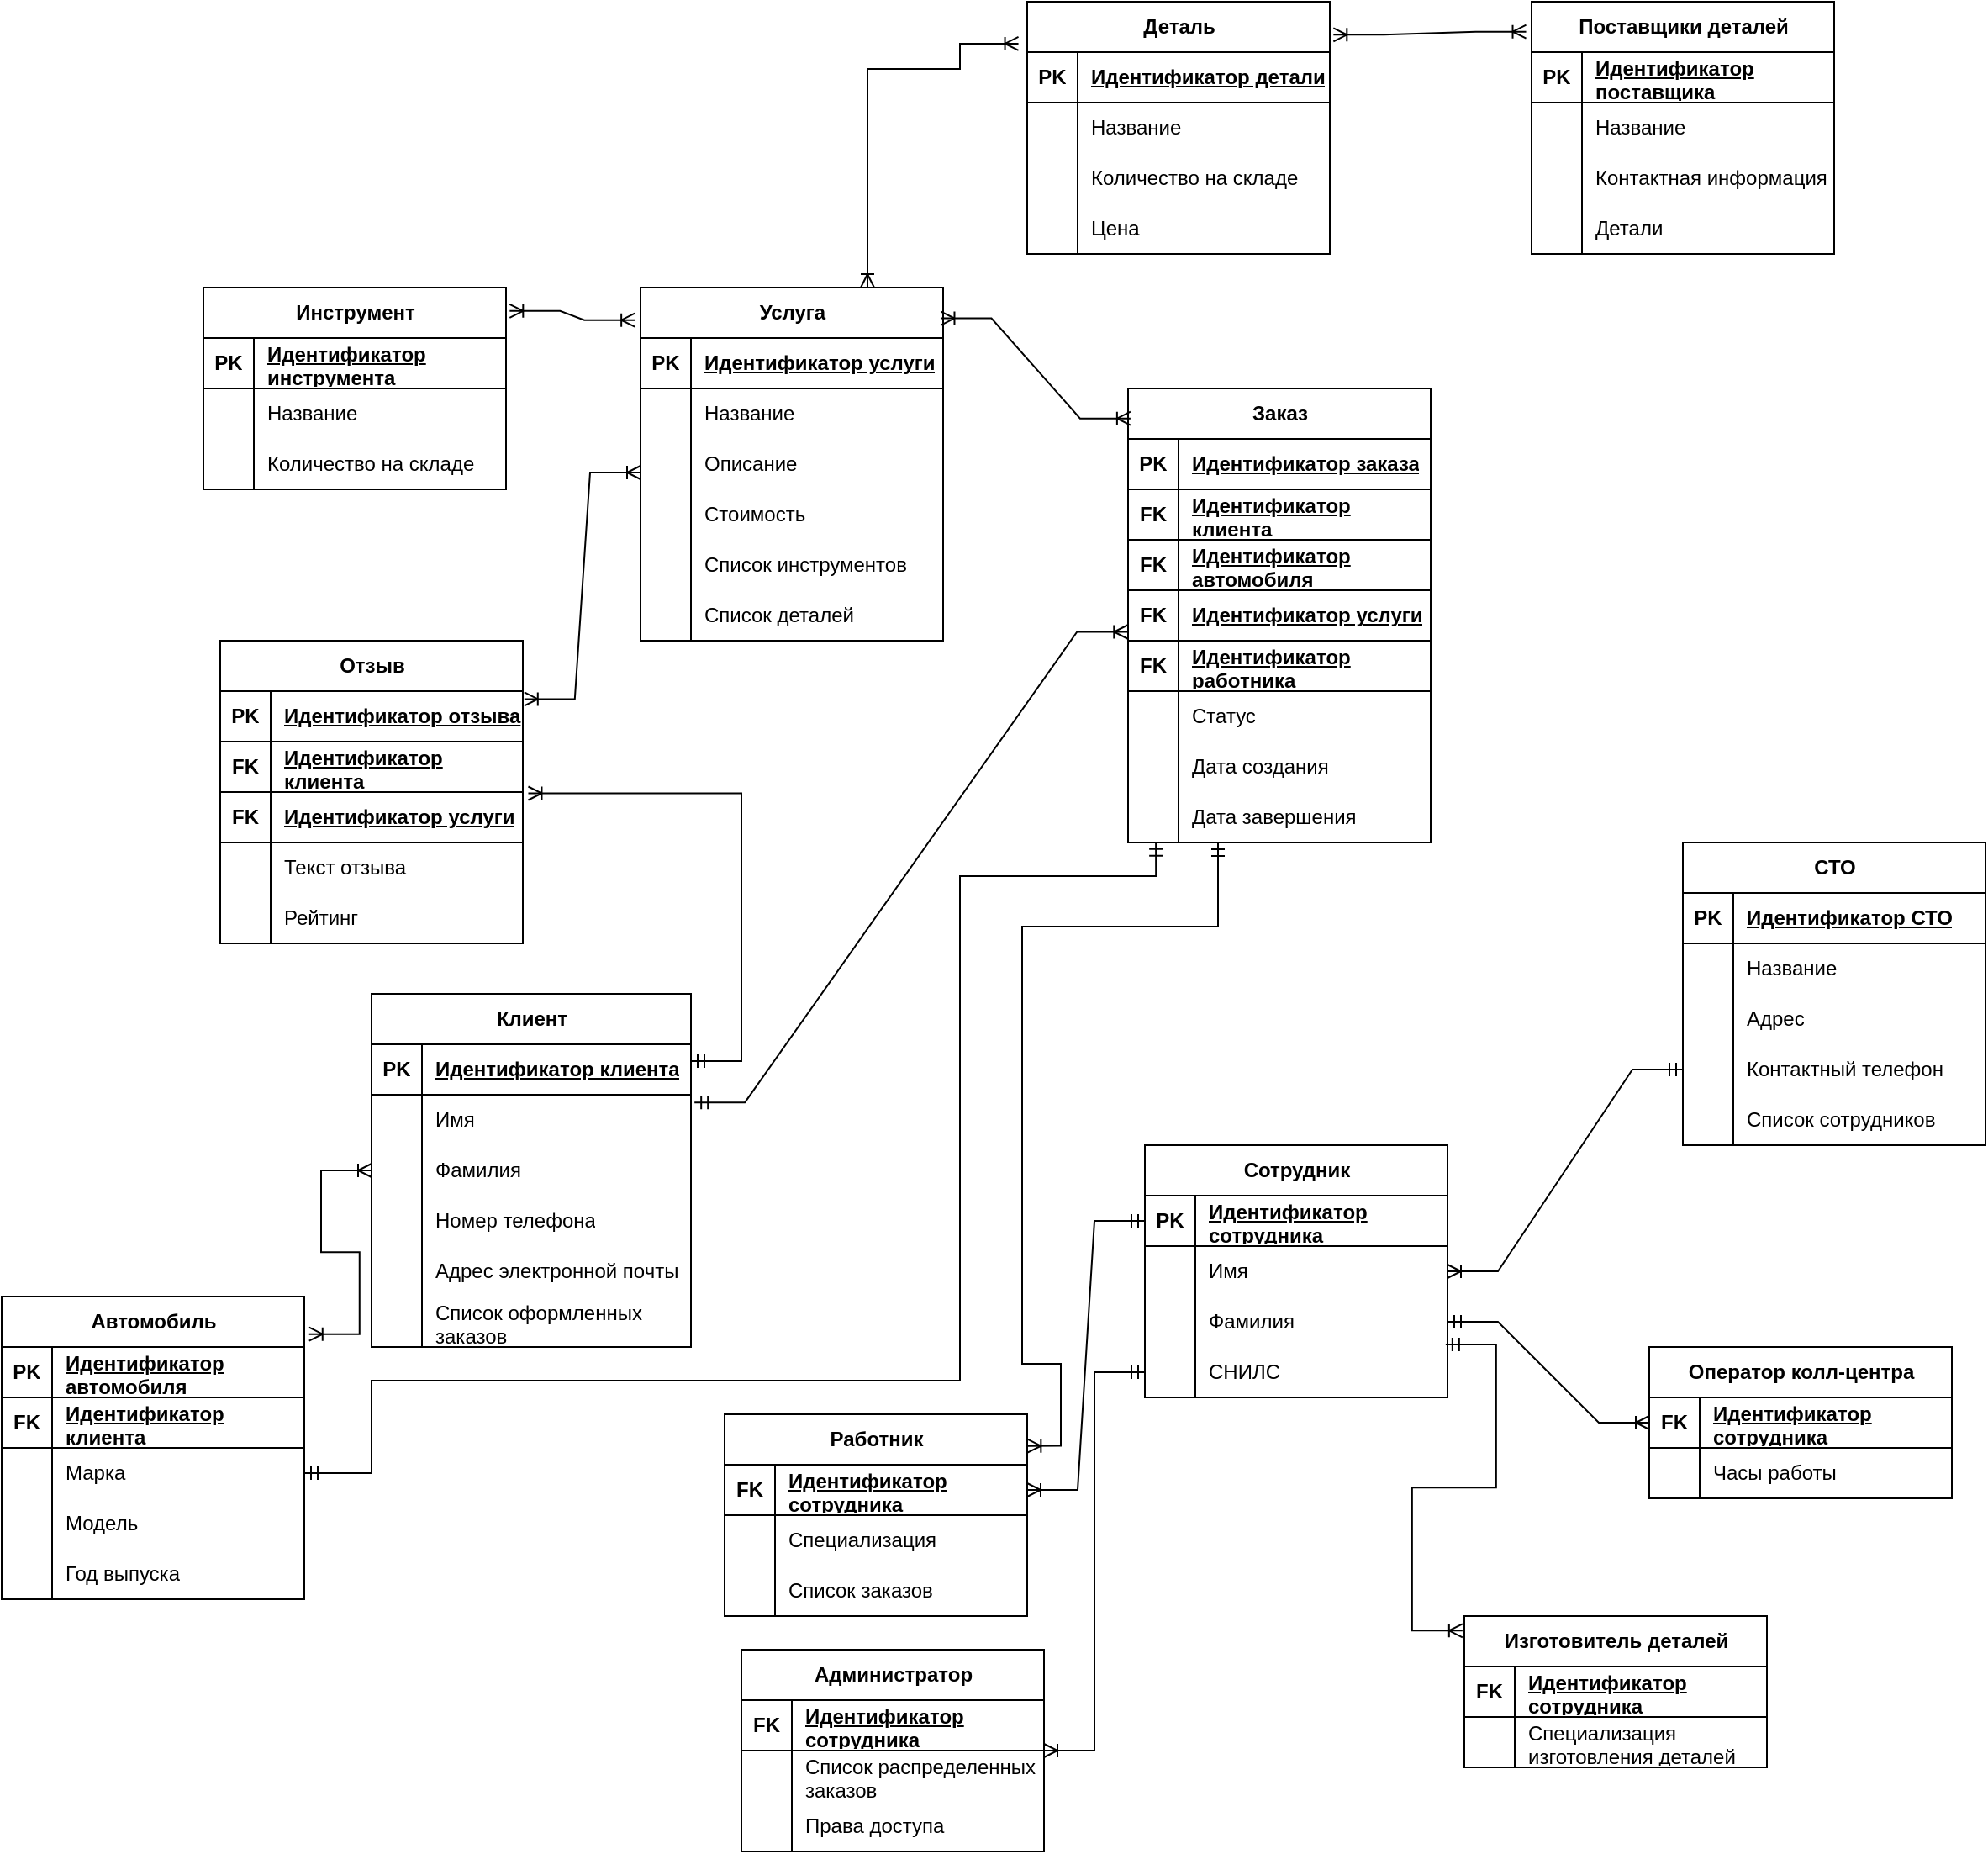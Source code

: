 <mxfile version="21.8.2" type="device">
  <diagram name="Страница — 1" id="USEmHAJxvi4rP5MgSZYt">
    <mxGraphModel dx="2012" dy="1821" grid="1" gridSize="10" guides="1" tooltips="1" connect="1" arrows="1" fold="1" page="1" pageScale="1" pageWidth="827" pageHeight="1169" math="0" shadow="0">
      <root>
        <mxCell id="0" />
        <mxCell id="1" parent="0" />
        <mxCell id="S0hsr5T0_kcNTuHbc3Hi-5" value="Сотрудник" style="shape=table;startSize=30;container=1;collapsible=1;childLayout=tableLayout;fixedRows=1;rowLines=0;fontStyle=1;align=center;resizeLast=1;html=1;" vertex="1" parent="1">
          <mxGeometry x="370" y="80" width="180" height="150" as="geometry" />
        </mxCell>
        <mxCell id="S0hsr5T0_kcNTuHbc3Hi-6" value="" style="shape=tableRow;horizontal=0;startSize=0;swimlaneHead=0;swimlaneBody=0;fillColor=none;collapsible=0;dropTarget=0;points=[[0,0.5],[1,0.5]];portConstraint=eastwest;top=0;left=0;right=0;bottom=1;" vertex="1" parent="S0hsr5T0_kcNTuHbc3Hi-5">
          <mxGeometry y="30" width="180" height="30" as="geometry" />
        </mxCell>
        <mxCell id="S0hsr5T0_kcNTuHbc3Hi-7" value="PK" style="shape=partialRectangle;connectable=0;fillColor=none;top=0;left=0;bottom=0;right=0;fontStyle=1;overflow=hidden;whiteSpace=wrap;html=1;" vertex="1" parent="S0hsr5T0_kcNTuHbc3Hi-6">
          <mxGeometry width="30" height="30" as="geometry">
            <mxRectangle width="30" height="30" as="alternateBounds" />
          </mxGeometry>
        </mxCell>
        <mxCell id="S0hsr5T0_kcNTuHbc3Hi-8" value="Идентификатор сотрудника" style="shape=partialRectangle;connectable=0;fillColor=none;top=0;left=0;bottom=0;right=0;align=left;spacingLeft=6;fontStyle=5;overflow=hidden;whiteSpace=wrap;html=1;" vertex="1" parent="S0hsr5T0_kcNTuHbc3Hi-6">
          <mxGeometry x="30" width="150" height="30" as="geometry">
            <mxRectangle width="150" height="30" as="alternateBounds" />
          </mxGeometry>
        </mxCell>
        <mxCell id="S0hsr5T0_kcNTuHbc3Hi-9" value="" style="shape=tableRow;horizontal=0;startSize=0;swimlaneHead=0;swimlaneBody=0;fillColor=none;collapsible=0;dropTarget=0;points=[[0,0.5],[1,0.5]];portConstraint=eastwest;top=0;left=0;right=0;bottom=0;" vertex="1" parent="S0hsr5T0_kcNTuHbc3Hi-5">
          <mxGeometry y="60" width="180" height="30" as="geometry" />
        </mxCell>
        <mxCell id="S0hsr5T0_kcNTuHbc3Hi-10" value="" style="shape=partialRectangle;connectable=0;fillColor=none;top=0;left=0;bottom=0;right=0;editable=1;overflow=hidden;whiteSpace=wrap;html=1;" vertex="1" parent="S0hsr5T0_kcNTuHbc3Hi-9">
          <mxGeometry width="30" height="30" as="geometry">
            <mxRectangle width="30" height="30" as="alternateBounds" />
          </mxGeometry>
        </mxCell>
        <mxCell id="S0hsr5T0_kcNTuHbc3Hi-11" value="Имя&lt;span id=&quot;docs-internal-guid-81fa8ec4-7fff-38d9-78bd-121a1038787f&quot;&gt;&lt;/span&gt;&lt;span id=&quot;docs-internal-guid-81fa8ec4-7fff-38d9-78bd-121a1038787f&quot;&gt;&lt;/span&gt;&lt;span id=&quot;docs-internal-guid-81fa8ec4-7fff-38d9-78bd-121a1038787f&quot;&gt;&lt;/span&gt;" style="shape=partialRectangle;connectable=0;fillColor=none;top=0;left=0;bottom=0;right=0;align=left;spacingLeft=6;overflow=hidden;whiteSpace=wrap;html=1;" vertex="1" parent="S0hsr5T0_kcNTuHbc3Hi-9">
          <mxGeometry x="30" width="150" height="30" as="geometry">
            <mxRectangle width="150" height="30" as="alternateBounds" />
          </mxGeometry>
        </mxCell>
        <mxCell id="S0hsr5T0_kcNTuHbc3Hi-21" value="" style="shape=tableRow;horizontal=0;startSize=0;swimlaneHead=0;swimlaneBody=0;fillColor=none;collapsible=0;dropTarget=0;points=[[0,0.5],[1,0.5]];portConstraint=eastwest;top=0;left=0;right=0;bottom=0;" vertex="1" parent="S0hsr5T0_kcNTuHbc3Hi-5">
          <mxGeometry y="90" width="180" height="30" as="geometry" />
        </mxCell>
        <mxCell id="S0hsr5T0_kcNTuHbc3Hi-22" value="" style="shape=partialRectangle;connectable=0;fillColor=none;top=0;left=0;bottom=0;right=0;editable=1;overflow=hidden;whiteSpace=wrap;html=1;" vertex="1" parent="S0hsr5T0_kcNTuHbc3Hi-21">
          <mxGeometry width="30" height="30" as="geometry">
            <mxRectangle width="30" height="30" as="alternateBounds" />
          </mxGeometry>
        </mxCell>
        <mxCell id="S0hsr5T0_kcNTuHbc3Hi-23" value="Фамилия" style="shape=partialRectangle;connectable=0;fillColor=none;top=0;left=0;bottom=0;right=0;align=left;spacingLeft=6;overflow=hidden;whiteSpace=wrap;html=1;" vertex="1" parent="S0hsr5T0_kcNTuHbc3Hi-21">
          <mxGeometry x="30" width="150" height="30" as="geometry">
            <mxRectangle width="150" height="30" as="alternateBounds" />
          </mxGeometry>
        </mxCell>
        <mxCell id="S0hsr5T0_kcNTuHbc3Hi-72" value="" style="shape=tableRow;horizontal=0;startSize=0;swimlaneHead=0;swimlaneBody=0;fillColor=none;collapsible=0;dropTarget=0;points=[[0,0.5],[1,0.5]];portConstraint=eastwest;top=0;left=0;right=0;bottom=0;" vertex="1" parent="S0hsr5T0_kcNTuHbc3Hi-5">
          <mxGeometry y="120" width="180" height="30" as="geometry" />
        </mxCell>
        <mxCell id="S0hsr5T0_kcNTuHbc3Hi-73" value="" style="shape=partialRectangle;connectable=0;fillColor=none;top=0;left=0;bottom=0;right=0;editable=1;overflow=hidden;whiteSpace=wrap;html=1;" vertex="1" parent="S0hsr5T0_kcNTuHbc3Hi-72">
          <mxGeometry width="30" height="30" as="geometry">
            <mxRectangle width="30" height="30" as="alternateBounds" />
          </mxGeometry>
        </mxCell>
        <mxCell id="S0hsr5T0_kcNTuHbc3Hi-74" value="СНИЛС&lt;span id=&quot;docs-internal-guid-81fa8ec4-7fff-38d9-78bd-121a1038787f&quot;&gt;&lt;/span&gt;&lt;span id=&quot;docs-internal-guid-81fa8ec4-7fff-38d9-78bd-121a1038787f&quot;&gt;&lt;/span&gt;&lt;span id=&quot;docs-internal-guid-81fa8ec4-7fff-38d9-78bd-121a1038787f&quot;&gt;&lt;/span&gt;" style="shape=partialRectangle;connectable=0;fillColor=none;top=0;left=0;bottom=0;right=0;align=left;spacingLeft=6;overflow=hidden;whiteSpace=wrap;html=1;" vertex="1" parent="S0hsr5T0_kcNTuHbc3Hi-72">
          <mxGeometry x="30" width="150" height="30" as="geometry">
            <mxRectangle width="150" height="30" as="alternateBounds" />
          </mxGeometry>
        </mxCell>
        <mxCell id="S0hsr5T0_kcNTuHbc3Hi-24" value="Клиент" style="shape=table;startSize=30;container=1;collapsible=1;childLayout=tableLayout;fixedRows=1;rowLines=0;fontStyle=1;align=center;resizeLast=1;html=1;" vertex="1" parent="1">
          <mxGeometry x="-90" y="-10" width="190" height="210" as="geometry" />
        </mxCell>
        <mxCell id="S0hsr5T0_kcNTuHbc3Hi-25" value="" style="shape=tableRow;horizontal=0;startSize=0;swimlaneHead=0;swimlaneBody=0;fillColor=none;collapsible=0;dropTarget=0;points=[[0,0.5],[1,0.5]];portConstraint=eastwest;top=0;left=0;right=0;bottom=1;" vertex="1" parent="S0hsr5T0_kcNTuHbc3Hi-24">
          <mxGeometry y="30" width="190" height="30" as="geometry" />
        </mxCell>
        <mxCell id="S0hsr5T0_kcNTuHbc3Hi-26" value="PK" style="shape=partialRectangle;connectable=0;fillColor=none;top=0;left=0;bottom=0;right=0;fontStyle=1;overflow=hidden;whiteSpace=wrap;html=1;" vertex="1" parent="S0hsr5T0_kcNTuHbc3Hi-25">
          <mxGeometry width="30" height="30" as="geometry">
            <mxRectangle width="30" height="30" as="alternateBounds" />
          </mxGeometry>
        </mxCell>
        <mxCell id="S0hsr5T0_kcNTuHbc3Hi-27" value="Идентификатор клиента" style="shape=partialRectangle;connectable=0;fillColor=none;top=0;left=0;bottom=0;right=0;align=left;spacingLeft=6;fontStyle=5;overflow=hidden;whiteSpace=wrap;html=1;" vertex="1" parent="S0hsr5T0_kcNTuHbc3Hi-25">
          <mxGeometry x="30" width="160" height="30" as="geometry">
            <mxRectangle width="160" height="30" as="alternateBounds" />
          </mxGeometry>
        </mxCell>
        <mxCell id="S0hsr5T0_kcNTuHbc3Hi-28" value="" style="shape=tableRow;horizontal=0;startSize=0;swimlaneHead=0;swimlaneBody=0;fillColor=none;collapsible=0;dropTarget=0;points=[[0,0.5],[1,0.5]];portConstraint=eastwest;top=0;left=0;right=0;bottom=0;" vertex="1" parent="S0hsr5T0_kcNTuHbc3Hi-24">
          <mxGeometry y="60" width="190" height="30" as="geometry" />
        </mxCell>
        <mxCell id="S0hsr5T0_kcNTuHbc3Hi-29" value="" style="shape=partialRectangle;connectable=0;fillColor=none;top=0;left=0;bottom=0;right=0;editable=1;overflow=hidden;whiteSpace=wrap;html=1;" vertex="1" parent="S0hsr5T0_kcNTuHbc3Hi-28">
          <mxGeometry width="30" height="30" as="geometry">
            <mxRectangle width="30" height="30" as="alternateBounds" />
          </mxGeometry>
        </mxCell>
        <mxCell id="S0hsr5T0_kcNTuHbc3Hi-30" value="Имя&lt;span id=&quot;docs-internal-guid-81fa8ec4-7fff-38d9-78bd-121a1038787f&quot;&gt;&lt;/span&gt;&lt;span id=&quot;docs-internal-guid-81fa8ec4-7fff-38d9-78bd-121a1038787f&quot;&gt;&lt;/span&gt;&lt;span id=&quot;docs-internal-guid-81fa8ec4-7fff-38d9-78bd-121a1038787f&quot;&gt;&lt;/span&gt;" style="shape=partialRectangle;connectable=0;fillColor=none;top=0;left=0;bottom=0;right=0;align=left;spacingLeft=6;overflow=hidden;whiteSpace=wrap;html=1;" vertex="1" parent="S0hsr5T0_kcNTuHbc3Hi-28">
          <mxGeometry x="30" width="160" height="30" as="geometry">
            <mxRectangle width="160" height="30" as="alternateBounds" />
          </mxGeometry>
        </mxCell>
        <mxCell id="S0hsr5T0_kcNTuHbc3Hi-31" value="" style="shape=tableRow;horizontal=0;startSize=0;swimlaneHead=0;swimlaneBody=0;fillColor=none;collapsible=0;dropTarget=0;points=[[0,0.5],[1,0.5]];portConstraint=eastwest;top=0;left=0;right=0;bottom=0;" vertex="1" parent="S0hsr5T0_kcNTuHbc3Hi-24">
          <mxGeometry y="90" width="190" height="30" as="geometry" />
        </mxCell>
        <mxCell id="S0hsr5T0_kcNTuHbc3Hi-32" value="" style="shape=partialRectangle;connectable=0;fillColor=none;top=0;left=0;bottom=0;right=0;editable=1;overflow=hidden;whiteSpace=wrap;html=1;" vertex="1" parent="S0hsr5T0_kcNTuHbc3Hi-31">
          <mxGeometry width="30" height="30" as="geometry">
            <mxRectangle width="30" height="30" as="alternateBounds" />
          </mxGeometry>
        </mxCell>
        <mxCell id="S0hsr5T0_kcNTuHbc3Hi-33" value="Фамилия" style="shape=partialRectangle;connectable=0;fillColor=none;top=0;left=0;bottom=0;right=0;align=left;spacingLeft=6;overflow=hidden;whiteSpace=wrap;html=1;" vertex="1" parent="S0hsr5T0_kcNTuHbc3Hi-31">
          <mxGeometry x="30" width="160" height="30" as="geometry">
            <mxRectangle width="160" height="30" as="alternateBounds" />
          </mxGeometry>
        </mxCell>
        <mxCell id="S0hsr5T0_kcNTuHbc3Hi-34" value="" style="shape=tableRow;horizontal=0;startSize=0;swimlaneHead=0;swimlaneBody=0;fillColor=none;collapsible=0;dropTarget=0;points=[[0,0.5],[1,0.5]];portConstraint=eastwest;top=0;left=0;right=0;bottom=0;" vertex="1" parent="S0hsr5T0_kcNTuHbc3Hi-24">
          <mxGeometry y="120" width="190" height="30" as="geometry" />
        </mxCell>
        <mxCell id="S0hsr5T0_kcNTuHbc3Hi-35" value="" style="shape=partialRectangle;connectable=0;fillColor=none;top=0;left=0;bottom=0;right=0;editable=1;overflow=hidden;whiteSpace=wrap;html=1;" vertex="1" parent="S0hsr5T0_kcNTuHbc3Hi-34">
          <mxGeometry width="30" height="30" as="geometry">
            <mxRectangle width="30" height="30" as="alternateBounds" />
          </mxGeometry>
        </mxCell>
        <mxCell id="S0hsr5T0_kcNTuHbc3Hi-36" value="Номер телефона" style="shape=partialRectangle;connectable=0;fillColor=none;top=0;left=0;bottom=0;right=0;align=left;spacingLeft=6;overflow=hidden;whiteSpace=wrap;html=1;" vertex="1" parent="S0hsr5T0_kcNTuHbc3Hi-34">
          <mxGeometry x="30" width="160" height="30" as="geometry">
            <mxRectangle width="160" height="30" as="alternateBounds" />
          </mxGeometry>
        </mxCell>
        <mxCell id="S0hsr5T0_kcNTuHbc3Hi-37" value="" style="shape=tableRow;horizontal=0;startSize=0;swimlaneHead=0;swimlaneBody=0;fillColor=none;collapsible=0;dropTarget=0;points=[[0,0.5],[1,0.5]];portConstraint=eastwest;top=0;left=0;right=0;bottom=0;" vertex="1" parent="S0hsr5T0_kcNTuHbc3Hi-24">
          <mxGeometry y="150" width="190" height="30" as="geometry" />
        </mxCell>
        <mxCell id="S0hsr5T0_kcNTuHbc3Hi-38" value="" style="shape=partialRectangle;connectable=0;fillColor=none;top=0;left=0;bottom=0;right=0;editable=1;overflow=hidden;whiteSpace=wrap;html=1;" vertex="1" parent="S0hsr5T0_kcNTuHbc3Hi-37">
          <mxGeometry width="30" height="30" as="geometry">
            <mxRectangle width="30" height="30" as="alternateBounds" />
          </mxGeometry>
        </mxCell>
        <mxCell id="S0hsr5T0_kcNTuHbc3Hi-39" value="Адрес электронной почты" style="shape=partialRectangle;connectable=0;fillColor=none;top=0;left=0;bottom=0;right=0;align=left;spacingLeft=6;overflow=hidden;whiteSpace=wrap;html=1;" vertex="1" parent="S0hsr5T0_kcNTuHbc3Hi-37">
          <mxGeometry x="30" width="160" height="30" as="geometry">
            <mxRectangle width="160" height="30" as="alternateBounds" />
          </mxGeometry>
        </mxCell>
        <mxCell id="S0hsr5T0_kcNTuHbc3Hi-40" value="" style="shape=tableRow;horizontal=0;startSize=0;swimlaneHead=0;swimlaneBody=0;fillColor=none;collapsible=0;dropTarget=0;points=[[0,0.5],[1,0.5]];portConstraint=eastwest;top=0;left=0;right=0;bottom=0;" vertex="1" parent="S0hsr5T0_kcNTuHbc3Hi-24">
          <mxGeometry y="180" width="190" height="30" as="geometry" />
        </mxCell>
        <mxCell id="S0hsr5T0_kcNTuHbc3Hi-41" value="" style="shape=partialRectangle;connectable=0;fillColor=none;top=0;left=0;bottom=0;right=0;editable=1;overflow=hidden;whiteSpace=wrap;html=1;" vertex="1" parent="S0hsr5T0_kcNTuHbc3Hi-40">
          <mxGeometry width="30" height="30" as="geometry">
            <mxRectangle width="30" height="30" as="alternateBounds" />
          </mxGeometry>
        </mxCell>
        <mxCell id="S0hsr5T0_kcNTuHbc3Hi-42" value="Список оформленных заказов" style="shape=partialRectangle;connectable=0;fillColor=none;top=0;left=0;bottom=0;right=0;align=left;spacingLeft=6;overflow=hidden;whiteSpace=wrap;html=1;" vertex="1" parent="S0hsr5T0_kcNTuHbc3Hi-40">
          <mxGeometry x="30" width="160" height="30" as="geometry">
            <mxRectangle width="160" height="30" as="alternateBounds" />
          </mxGeometry>
        </mxCell>
        <mxCell id="S0hsr5T0_kcNTuHbc3Hi-62" value="Работник" style="shape=table;startSize=30;container=1;collapsible=1;childLayout=tableLayout;fixedRows=1;rowLines=0;fontStyle=1;align=center;resizeLast=1;html=1;" vertex="1" parent="1">
          <mxGeometry x="120" y="240" width="180" height="120" as="geometry" />
        </mxCell>
        <mxCell id="S0hsr5T0_kcNTuHbc3Hi-63" value="" style="shape=tableRow;horizontal=0;startSize=0;swimlaneHead=0;swimlaneBody=0;fillColor=none;collapsible=0;dropTarget=0;points=[[0,0.5],[1,0.5]];portConstraint=eastwest;top=0;left=0;right=0;bottom=1;" vertex="1" parent="S0hsr5T0_kcNTuHbc3Hi-62">
          <mxGeometry y="30" width="180" height="30" as="geometry" />
        </mxCell>
        <mxCell id="S0hsr5T0_kcNTuHbc3Hi-64" value="FK" style="shape=partialRectangle;connectable=0;fillColor=none;top=0;left=0;bottom=0;right=0;fontStyle=1;overflow=hidden;whiteSpace=wrap;html=1;" vertex="1" parent="S0hsr5T0_kcNTuHbc3Hi-63">
          <mxGeometry width="30" height="30" as="geometry">
            <mxRectangle width="30" height="30" as="alternateBounds" />
          </mxGeometry>
        </mxCell>
        <mxCell id="S0hsr5T0_kcNTuHbc3Hi-65" value="Идентификатор сотрудника" style="shape=partialRectangle;connectable=0;fillColor=none;top=0;left=0;bottom=0;right=0;align=left;spacingLeft=6;fontStyle=5;overflow=hidden;whiteSpace=wrap;html=1;" vertex="1" parent="S0hsr5T0_kcNTuHbc3Hi-63">
          <mxGeometry x="30" width="150" height="30" as="geometry">
            <mxRectangle width="150" height="30" as="alternateBounds" />
          </mxGeometry>
        </mxCell>
        <mxCell id="S0hsr5T0_kcNTuHbc3Hi-66" value="" style="shape=tableRow;horizontal=0;startSize=0;swimlaneHead=0;swimlaneBody=0;fillColor=none;collapsible=0;dropTarget=0;points=[[0,0.5],[1,0.5]];portConstraint=eastwest;top=0;left=0;right=0;bottom=0;" vertex="1" parent="S0hsr5T0_kcNTuHbc3Hi-62">
          <mxGeometry y="60" width="180" height="30" as="geometry" />
        </mxCell>
        <mxCell id="S0hsr5T0_kcNTuHbc3Hi-67" value="" style="shape=partialRectangle;connectable=0;fillColor=none;top=0;left=0;bottom=0;right=0;editable=1;overflow=hidden;whiteSpace=wrap;html=1;" vertex="1" parent="S0hsr5T0_kcNTuHbc3Hi-66">
          <mxGeometry width="30" height="30" as="geometry">
            <mxRectangle width="30" height="30" as="alternateBounds" />
          </mxGeometry>
        </mxCell>
        <mxCell id="S0hsr5T0_kcNTuHbc3Hi-68" value="Специализация&lt;span id=&quot;docs-internal-guid-81fa8ec4-7fff-38d9-78bd-121a1038787f&quot;&gt;&lt;/span&gt;&lt;span id=&quot;docs-internal-guid-81fa8ec4-7fff-38d9-78bd-121a1038787f&quot;&gt;&lt;/span&gt;&lt;span id=&quot;docs-internal-guid-81fa8ec4-7fff-38d9-78bd-121a1038787f&quot;&gt;&lt;/span&gt;" style="shape=partialRectangle;connectable=0;fillColor=none;top=0;left=0;bottom=0;right=0;align=left;spacingLeft=6;overflow=hidden;whiteSpace=wrap;html=1;" vertex="1" parent="S0hsr5T0_kcNTuHbc3Hi-66">
          <mxGeometry x="30" width="150" height="30" as="geometry">
            <mxRectangle width="150" height="30" as="alternateBounds" />
          </mxGeometry>
        </mxCell>
        <mxCell id="S0hsr5T0_kcNTuHbc3Hi-69" value="" style="shape=tableRow;horizontal=0;startSize=0;swimlaneHead=0;swimlaneBody=0;fillColor=none;collapsible=0;dropTarget=0;points=[[0,0.5],[1,0.5]];portConstraint=eastwest;top=0;left=0;right=0;bottom=0;" vertex="1" parent="S0hsr5T0_kcNTuHbc3Hi-62">
          <mxGeometry y="90" width="180" height="30" as="geometry" />
        </mxCell>
        <mxCell id="S0hsr5T0_kcNTuHbc3Hi-70" value="" style="shape=partialRectangle;connectable=0;fillColor=none;top=0;left=0;bottom=0;right=0;editable=1;overflow=hidden;whiteSpace=wrap;html=1;" vertex="1" parent="S0hsr5T0_kcNTuHbc3Hi-69">
          <mxGeometry width="30" height="30" as="geometry">
            <mxRectangle width="30" height="30" as="alternateBounds" />
          </mxGeometry>
        </mxCell>
        <mxCell id="S0hsr5T0_kcNTuHbc3Hi-71" value="Список заказов" style="shape=partialRectangle;connectable=0;fillColor=none;top=0;left=0;bottom=0;right=0;align=left;spacingLeft=6;overflow=hidden;whiteSpace=wrap;html=1;" vertex="1" parent="S0hsr5T0_kcNTuHbc3Hi-69">
          <mxGeometry x="30" width="150" height="30" as="geometry">
            <mxRectangle width="150" height="30" as="alternateBounds" />
          </mxGeometry>
        </mxCell>
        <mxCell id="S0hsr5T0_kcNTuHbc3Hi-76" value="" style="edgeStyle=entityRelationEdgeStyle;fontSize=12;html=1;endArrow=ERoneToMany;startArrow=ERmandOne;rounded=0;entryX=1;entryY=0.5;entryDx=0;entryDy=0;exitX=0;exitY=0.5;exitDx=0;exitDy=0;" edge="1" parent="1" source="S0hsr5T0_kcNTuHbc3Hi-6" target="S0hsr5T0_kcNTuHbc3Hi-63">
          <mxGeometry width="100" height="100" relative="1" as="geometry">
            <mxPoint x="260" y="380" as="sourcePoint" />
            <mxPoint x="560" y="430" as="targetPoint" />
            <Array as="points">
              <mxPoint x="320" y="320" />
              <mxPoint x="360" y="380" />
              <mxPoint x="570" y="630" />
              <mxPoint x="600" y="440" />
              <mxPoint x="380" y="440" />
            </Array>
          </mxGeometry>
        </mxCell>
        <mxCell id="S0hsr5T0_kcNTuHbc3Hi-77" value="Администратор" style="shape=table;startSize=30;container=1;collapsible=1;childLayout=tableLayout;fixedRows=1;rowLines=0;fontStyle=1;align=center;resizeLast=1;html=1;" vertex="1" parent="1">
          <mxGeometry x="130" y="380" width="180" height="120" as="geometry" />
        </mxCell>
        <mxCell id="S0hsr5T0_kcNTuHbc3Hi-78" value="" style="shape=tableRow;horizontal=0;startSize=0;swimlaneHead=0;swimlaneBody=0;fillColor=none;collapsible=0;dropTarget=0;points=[[0,0.5],[1,0.5]];portConstraint=eastwest;top=0;left=0;right=0;bottom=1;" vertex="1" parent="S0hsr5T0_kcNTuHbc3Hi-77">
          <mxGeometry y="30" width="180" height="30" as="geometry" />
        </mxCell>
        <mxCell id="S0hsr5T0_kcNTuHbc3Hi-79" value="FK" style="shape=partialRectangle;connectable=0;fillColor=none;top=0;left=0;bottom=0;right=0;fontStyle=1;overflow=hidden;whiteSpace=wrap;html=1;" vertex="1" parent="S0hsr5T0_kcNTuHbc3Hi-78">
          <mxGeometry width="30" height="30" as="geometry">
            <mxRectangle width="30" height="30" as="alternateBounds" />
          </mxGeometry>
        </mxCell>
        <mxCell id="S0hsr5T0_kcNTuHbc3Hi-80" value="Идентификатор сотрудника" style="shape=partialRectangle;connectable=0;fillColor=none;top=0;left=0;bottom=0;right=0;align=left;spacingLeft=6;fontStyle=5;overflow=hidden;whiteSpace=wrap;html=1;" vertex="1" parent="S0hsr5T0_kcNTuHbc3Hi-78">
          <mxGeometry x="30" width="150" height="30" as="geometry">
            <mxRectangle width="150" height="30" as="alternateBounds" />
          </mxGeometry>
        </mxCell>
        <mxCell id="S0hsr5T0_kcNTuHbc3Hi-81" value="" style="shape=tableRow;horizontal=0;startSize=0;swimlaneHead=0;swimlaneBody=0;fillColor=none;collapsible=0;dropTarget=0;points=[[0,0.5],[1,0.5]];portConstraint=eastwest;top=0;left=0;right=0;bottom=0;" vertex="1" parent="S0hsr5T0_kcNTuHbc3Hi-77">
          <mxGeometry y="60" width="180" height="30" as="geometry" />
        </mxCell>
        <mxCell id="S0hsr5T0_kcNTuHbc3Hi-82" value="" style="shape=partialRectangle;connectable=0;fillColor=none;top=0;left=0;bottom=0;right=0;editable=1;overflow=hidden;whiteSpace=wrap;html=1;" vertex="1" parent="S0hsr5T0_kcNTuHbc3Hi-81">
          <mxGeometry width="30" height="30" as="geometry">
            <mxRectangle width="30" height="30" as="alternateBounds" />
          </mxGeometry>
        </mxCell>
        <mxCell id="S0hsr5T0_kcNTuHbc3Hi-83" value="Список распределенных заказов&lt;span id=&quot;docs-internal-guid-81fa8ec4-7fff-38d9-78bd-121a1038787f&quot;&gt;&lt;/span&gt;" style="shape=partialRectangle;connectable=0;fillColor=none;top=0;left=0;bottom=0;right=0;align=left;spacingLeft=6;overflow=hidden;whiteSpace=wrap;html=1;" vertex="1" parent="S0hsr5T0_kcNTuHbc3Hi-81">
          <mxGeometry x="30" width="150" height="30" as="geometry">
            <mxRectangle width="150" height="30" as="alternateBounds" />
          </mxGeometry>
        </mxCell>
        <mxCell id="S0hsr5T0_kcNTuHbc3Hi-84" value="" style="shape=tableRow;horizontal=0;startSize=0;swimlaneHead=0;swimlaneBody=0;fillColor=none;collapsible=0;dropTarget=0;points=[[0,0.5],[1,0.5]];portConstraint=eastwest;top=0;left=0;right=0;bottom=0;" vertex="1" parent="S0hsr5T0_kcNTuHbc3Hi-77">
          <mxGeometry y="90" width="180" height="30" as="geometry" />
        </mxCell>
        <mxCell id="S0hsr5T0_kcNTuHbc3Hi-85" value="" style="shape=partialRectangle;connectable=0;fillColor=none;top=0;left=0;bottom=0;right=0;editable=1;overflow=hidden;whiteSpace=wrap;html=1;" vertex="1" parent="S0hsr5T0_kcNTuHbc3Hi-84">
          <mxGeometry width="30" height="30" as="geometry">
            <mxRectangle width="30" height="30" as="alternateBounds" />
          </mxGeometry>
        </mxCell>
        <mxCell id="S0hsr5T0_kcNTuHbc3Hi-86" value="Права доступа" style="shape=partialRectangle;connectable=0;fillColor=none;top=0;left=0;bottom=0;right=0;align=left;spacingLeft=6;overflow=hidden;whiteSpace=wrap;html=1;" vertex="1" parent="S0hsr5T0_kcNTuHbc3Hi-84">
          <mxGeometry x="30" width="150" height="30" as="geometry">
            <mxRectangle width="150" height="30" as="alternateBounds" />
          </mxGeometry>
        </mxCell>
        <mxCell id="S0hsr5T0_kcNTuHbc3Hi-87" value="Оператор колл-центра" style="shape=table;startSize=30;container=1;collapsible=1;childLayout=tableLayout;fixedRows=1;rowLines=0;fontStyle=1;align=center;resizeLast=1;html=1;" vertex="1" parent="1">
          <mxGeometry x="670" y="200" width="180" height="90" as="geometry" />
        </mxCell>
        <mxCell id="S0hsr5T0_kcNTuHbc3Hi-88" value="" style="shape=tableRow;horizontal=0;startSize=0;swimlaneHead=0;swimlaneBody=0;fillColor=none;collapsible=0;dropTarget=0;points=[[0,0.5],[1,0.5]];portConstraint=eastwest;top=0;left=0;right=0;bottom=1;" vertex="1" parent="S0hsr5T0_kcNTuHbc3Hi-87">
          <mxGeometry y="30" width="180" height="30" as="geometry" />
        </mxCell>
        <mxCell id="S0hsr5T0_kcNTuHbc3Hi-89" value="FK" style="shape=partialRectangle;connectable=0;fillColor=none;top=0;left=0;bottom=0;right=0;fontStyle=1;overflow=hidden;whiteSpace=wrap;html=1;" vertex="1" parent="S0hsr5T0_kcNTuHbc3Hi-88">
          <mxGeometry width="30" height="30" as="geometry">
            <mxRectangle width="30" height="30" as="alternateBounds" />
          </mxGeometry>
        </mxCell>
        <mxCell id="S0hsr5T0_kcNTuHbc3Hi-90" value="Идентификатор сотрудника" style="shape=partialRectangle;connectable=0;fillColor=none;top=0;left=0;bottom=0;right=0;align=left;spacingLeft=6;fontStyle=5;overflow=hidden;whiteSpace=wrap;html=1;" vertex="1" parent="S0hsr5T0_kcNTuHbc3Hi-88">
          <mxGeometry x="30" width="150" height="30" as="geometry">
            <mxRectangle width="150" height="30" as="alternateBounds" />
          </mxGeometry>
        </mxCell>
        <mxCell id="S0hsr5T0_kcNTuHbc3Hi-91" value="" style="shape=tableRow;horizontal=0;startSize=0;swimlaneHead=0;swimlaneBody=0;fillColor=none;collapsible=0;dropTarget=0;points=[[0,0.5],[1,0.5]];portConstraint=eastwest;top=0;left=0;right=0;bottom=0;" vertex="1" parent="S0hsr5T0_kcNTuHbc3Hi-87">
          <mxGeometry y="60" width="180" height="30" as="geometry" />
        </mxCell>
        <mxCell id="S0hsr5T0_kcNTuHbc3Hi-92" value="" style="shape=partialRectangle;connectable=0;fillColor=none;top=0;left=0;bottom=0;right=0;editable=1;overflow=hidden;whiteSpace=wrap;html=1;" vertex="1" parent="S0hsr5T0_kcNTuHbc3Hi-91">
          <mxGeometry width="30" height="30" as="geometry">
            <mxRectangle width="30" height="30" as="alternateBounds" />
          </mxGeometry>
        </mxCell>
        <mxCell id="S0hsr5T0_kcNTuHbc3Hi-93" value="Часы работы&lt;span id=&quot;docs-internal-guid-81fa8ec4-7fff-38d9-78bd-121a1038787f&quot;&gt;&lt;/span&gt;" style="shape=partialRectangle;connectable=0;fillColor=none;top=0;left=0;bottom=0;right=0;align=left;spacingLeft=6;overflow=hidden;whiteSpace=wrap;html=1;" vertex="1" parent="S0hsr5T0_kcNTuHbc3Hi-91">
          <mxGeometry x="30" width="150" height="30" as="geometry">
            <mxRectangle width="150" height="30" as="alternateBounds" />
          </mxGeometry>
        </mxCell>
        <mxCell id="S0hsr5T0_kcNTuHbc3Hi-107" value="Изготовитель деталей" style="shape=table;startSize=30;container=1;collapsible=1;childLayout=tableLayout;fixedRows=1;rowLines=0;fontStyle=1;align=center;resizeLast=1;html=1;" vertex="1" parent="1">
          <mxGeometry x="560" y="360" width="180" height="90" as="geometry" />
        </mxCell>
        <mxCell id="S0hsr5T0_kcNTuHbc3Hi-108" value="" style="shape=tableRow;horizontal=0;startSize=0;swimlaneHead=0;swimlaneBody=0;fillColor=none;collapsible=0;dropTarget=0;points=[[0,0.5],[1,0.5]];portConstraint=eastwest;top=0;left=0;right=0;bottom=1;" vertex="1" parent="S0hsr5T0_kcNTuHbc3Hi-107">
          <mxGeometry y="30" width="180" height="30" as="geometry" />
        </mxCell>
        <mxCell id="S0hsr5T0_kcNTuHbc3Hi-109" value="FK" style="shape=partialRectangle;connectable=0;fillColor=none;top=0;left=0;bottom=0;right=0;fontStyle=1;overflow=hidden;whiteSpace=wrap;html=1;" vertex="1" parent="S0hsr5T0_kcNTuHbc3Hi-108">
          <mxGeometry width="30" height="30" as="geometry">
            <mxRectangle width="30" height="30" as="alternateBounds" />
          </mxGeometry>
        </mxCell>
        <mxCell id="S0hsr5T0_kcNTuHbc3Hi-110" value="Идентификатор сотрудника" style="shape=partialRectangle;connectable=0;fillColor=none;top=0;left=0;bottom=0;right=0;align=left;spacingLeft=6;fontStyle=5;overflow=hidden;whiteSpace=wrap;html=1;" vertex="1" parent="S0hsr5T0_kcNTuHbc3Hi-108">
          <mxGeometry x="30" width="150" height="30" as="geometry">
            <mxRectangle width="150" height="30" as="alternateBounds" />
          </mxGeometry>
        </mxCell>
        <mxCell id="S0hsr5T0_kcNTuHbc3Hi-111" value="" style="shape=tableRow;horizontal=0;startSize=0;swimlaneHead=0;swimlaneBody=0;fillColor=none;collapsible=0;dropTarget=0;points=[[0,0.5],[1,0.5]];portConstraint=eastwest;top=0;left=0;right=0;bottom=0;" vertex="1" parent="S0hsr5T0_kcNTuHbc3Hi-107">
          <mxGeometry y="60" width="180" height="30" as="geometry" />
        </mxCell>
        <mxCell id="S0hsr5T0_kcNTuHbc3Hi-112" value="" style="shape=partialRectangle;connectable=0;fillColor=none;top=0;left=0;bottom=0;right=0;editable=1;overflow=hidden;whiteSpace=wrap;html=1;" vertex="1" parent="S0hsr5T0_kcNTuHbc3Hi-111">
          <mxGeometry width="30" height="30" as="geometry">
            <mxRectangle width="30" height="30" as="alternateBounds" />
          </mxGeometry>
        </mxCell>
        <mxCell id="S0hsr5T0_kcNTuHbc3Hi-113" value="Специализация изготовления деталей&lt;span id=&quot;docs-internal-guid-81fa8ec4-7fff-38d9-78bd-121a1038787f&quot;&gt;&lt;/span&gt;" style="shape=partialRectangle;connectable=0;fillColor=none;top=0;left=0;bottom=0;right=0;align=left;spacingLeft=6;overflow=hidden;whiteSpace=wrap;html=1;" vertex="1" parent="S0hsr5T0_kcNTuHbc3Hi-111">
          <mxGeometry x="30" width="150" height="30" as="geometry">
            <mxRectangle width="150" height="30" as="alternateBounds" />
          </mxGeometry>
        </mxCell>
        <mxCell id="S0hsr5T0_kcNTuHbc3Hi-114" value="" style="edgeStyle=entityRelationEdgeStyle;fontSize=12;html=1;endArrow=ERoneToMany;startArrow=ERmandOne;rounded=0;entryX=-0.006;entryY=0.096;entryDx=0;entryDy=0;entryPerimeter=0;exitX=0.994;exitY=-0.05;exitDx=0;exitDy=0;exitPerimeter=0;" edge="1" parent="1" source="S0hsr5T0_kcNTuHbc3Hi-72" target="S0hsr5T0_kcNTuHbc3Hi-107">
          <mxGeometry width="100" height="100" relative="1" as="geometry">
            <mxPoint x="380" y="225" as="sourcePoint" />
            <mxPoint x="172" y="344" as="targetPoint" />
            <Array as="points">
              <mxPoint x="330" y="330" />
              <mxPoint x="370" y="390" />
              <mxPoint x="580" y="640" />
              <mxPoint x="610" y="450" />
              <mxPoint x="390" y="450" />
            </Array>
          </mxGeometry>
        </mxCell>
        <mxCell id="S0hsr5T0_kcNTuHbc3Hi-115" value="" style="edgeStyle=entityRelationEdgeStyle;fontSize=12;html=1;endArrow=ERoneToMany;startArrow=ERmandOne;rounded=0;exitX=1;exitY=0.5;exitDx=0;exitDy=0;" edge="1" parent="1" source="S0hsr5T0_kcNTuHbc3Hi-21" target="S0hsr5T0_kcNTuHbc3Hi-88">
          <mxGeometry width="100" height="100" relative="1" as="geometry">
            <mxPoint x="550" y="215" as="sourcePoint" />
            <mxPoint x="690" y="335" as="targetPoint" />
            <Array as="points">
              <mxPoint x="331" y="346" />
              <mxPoint x="371" y="406" />
              <mxPoint x="581" y="656" />
              <mxPoint x="611" y="466" />
              <mxPoint x="391" y="466" />
            </Array>
          </mxGeometry>
        </mxCell>
        <mxCell id="S0hsr5T0_kcNTuHbc3Hi-116" value="" style="edgeStyle=entityRelationEdgeStyle;fontSize=12;html=1;endArrow=ERoneToMany;startArrow=ERmandOne;rounded=0;exitX=0;exitY=0.5;exitDx=0;exitDy=0;" edge="1" parent="1" source="S0hsr5T0_kcNTuHbc3Hi-72" target="S0hsr5T0_kcNTuHbc3Hi-77">
          <mxGeometry width="100" height="100" relative="1" as="geometry">
            <mxPoint x="343.24" y="260" as="sourcePoint" />
            <mxPoint x="280.0" y="392.04" as="targetPoint" />
            <Array as="points">
              <mxPoint x="303.24" y="375" />
              <mxPoint x="310" y="295" />
              <mxPoint x="263.24" y="325" />
              <mxPoint x="273.24" y="345" />
              <mxPoint x="343.24" y="435" />
              <mxPoint x="553.24" y="685" />
              <mxPoint x="583.24" y="495" />
              <mxPoint x="363.24" y="495" />
            </Array>
          </mxGeometry>
        </mxCell>
        <mxCell id="S0hsr5T0_kcNTuHbc3Hi-118" value="Автомобиль" style="shape=table;startSize=30;container=1;collapsible=1;childLayout=tableLayout;fixedRows=1;rowLines=0;fontStyle=1;align=center;resizeLast=1;html=1;" vertex="1" parent="1">
          <mxGeometry x="-310" y="170" width="180" height="180" as="geometry" />
        </mxCell>
        <mxCell id="S0hsr5T0_kcNTuHbc3Hi-119" value="" style="shape=tableRow;horizontal=0;startSize=0;swimlaneHead=0;swimlaneBody=0;fillColor=none;collapsible=0;dropTarget=0;points=[[0,0.5],[1,0.5]];portConstraint=eastwest;top=0;left=0;right=0;bottom=1;" vertex="1" parent="S0hsr5T0_kcNTuHbc3Hi-118">
          <mxGeometry y="30" width="180" height="30" as="geometry" />
        </mxCell>
        <mxCell id="S0hsr5T0_kcNTuHbc3Hi-120" value="PK" style="shape=partialRectangle;connectable=0;fillColor=none;top=0;left=0;bottom=0;right=0;fontStyle=1;overflow=hidden;whiteSpace=wrap;html=1;" vertex="1" parent="S0hsr5T0_kcNTuHbc3Hi-119">
          <mxGeometry width="30" height="30" as="geometry">
            <mxRectangle width="30" height="30" as="alternateBounds" />
          </mxGeometry>
        </mxCell>
        <mxCell id="S0hsr5T0_kcNTuHbc3Hi-121" value="Идентификатор автомобиля" style="shape=partialRectangle;connectable=0;fillColor=none;top=0;left=0;bottom=0;right=0;align=left;spacingLeft=6;fontStyle=5;overflow=hidden;whiteSpace=wrap;html=1;" vertex="1" parent="S0hsr5T0_kcNTuHbc3Hi-119">
          <mxGeometry x="30" width="150" height="30" as="geometry">
            <mxRectangle width="150" height="30" as="alternateBounds" />
          </mxGeometry>
        </mxCell>
        <mxCell id="S0hsr5T0_kcNTuHbc3Hi-131" value="" style="shape=tableRow;horizontal=0;startSize=0;swimlaneHead=0;swimlaneBody=0;fillColor=none;collapsible=0;dropTarget=0;points=[[0,0.5],[1,0.5]];portConstraint=eastwest;top=0;left=0;right=0;bottom=1;" vertex="1" parent="S0hsr5T0_kcNTuHbc3Hi-118">
          <mxGeometry y="60" width="180" height="30" as="geometry" />
        </mxCell>
        <mxCell id="S0hsr5T0_kcNTuHbc3Hi-132" value="FK" style="shape=partialRectangle;connectable=0;fillColor=none;top=0;left=0;bottom=0;right=0;fontStyle=1;overflow=hidden;whiteSpace=wrap;html=1;" vertex="1" parent="S0hsr5T0_kcNTuHbc3Hi-131">
          <mxGeometry width="30" height="30" as="geometry">
            <mxRectangle width="30" height="30" as="alternateBounds" />
          </mxGeometry>
        </mxCell>
        <mxCell id="S0hsr5T0_kcNTuHbc3Hi-133" value="Идентификатор клиента" style="shape=partialRectangle;connectable=0;fillColor=none;top=0;left=0;bottom=0;right=0;align=left;spacingLeft=6;fontStyle=5;overflow=hidden;whiteSpace=wrap;html=1;" vertex="1" parent="S0hsr5T0_kcNTuHbc3Hi-131">
          <mxGeometry x="30" width="150" height="30" as="geometry">
            <mxRectangle width="150" height="30" as="alternateBounds" />
          </mxGeometry>
        </mxCell>
        <mxCell id="S0hsr5T0_kcNTuHbc3Hi-122" value="" style="shape=tableRow;horizontal=0;startSize=0;swimlaneHead=0;swimlaneBody=0;fillColor=none;collapsible=0;dropTarget=0;points=[[0,0.5],[1,0.5]];portConstraint=eastwest;top=0;left=0;right=0;bottom=0;" vertex="1" parent="S0hsr5T0_kcNTuHbc3Hi-118">
          <mxGeometry y="90" width="180" height="30" as="geometry" />
        </mxCell>
        <mxCell id="S0hsr5T0_kcNTuHbc3Hi-123" value="" style="shape=partialRectangle;connectable=0;fillColor=none;top=0;left=0;bottom=0;right=0;editable=1;overflow=hidden;whiteSpace=wrap;html=1;" vertex="1" parent="S0hsr5T0_kcNTuHbc3Hi-122">
          <mxGeometry width="30" height="30" as="geometry">
            <mxRectangle width="30" height="30" as="alternateBounds" />
          </mxGeometry>
        </mxCell>
        <mxCell id="S0hsr5T0_kcNTuHbc3Hi-124" value="Марка" style="shape=partialRectangle;connectable=0;fillColor=none;top=0;left=0;bottom=0;right=0;align=left;spacingLeft=6;overflow=hidden;whiteSpace=wrap;html=1;" vertex="1" parent="S0hsr5T0_kcNTuHbc3Hi-122">
          <mxGeometry x="30" width="150" height="30" as="geometry">
            <mxRectangle width="150" height="30" as="alternateBounds" />
          </mxGeometry>
        </mxCell>
        <mxCell id="S0hsr5T0_kcNTuHbc3Hi-125" value="" style="shape=tableRow;horizontal=0;startSize=0;swimlaneHead=0;swimlaneBody=0;fillColor=none;collapsible=0;dropTarget=0;points=[[0,0.5],[1,0.5]];portConstraint=eastwest;top=0;left=0;right=0;bottom=0;" vertex="1" parent="S0hsr5T0_kcNTuHbc3Hi-118">
          <mxGeometry y="120" width="180" height="30" as="geometry" />
        </mxCell>
        <mxCell id="S0hsr5T0_kcNTuHbc3Hi-126" value="" style="shape=partialRectangle;connectable=0;fillColor=none;top=0;left=0;bottom=0;right=0;editable=1;overflow=hidden;whiteSpace=wrap;html=1;" vertex="1" parent="S0hsr5T0_kcNTuHbc3Hi-125">
          <mxGeometry width="30" height="30" as="geometry">
            <mxRectangle width="30" height="30" as="alternateBounds" />
          </mxGeometry>
        </mxCell>
        <mxCell id="S0hsr5T0_kcNTuHbc3Hi-127" value="Модель" style="shape=partialRectangle;connectable=0;fillColor=none;top=0;left=0;bottom=0;right=0;align=left;spacingLeft=6;overflow=hidden;whiteSpace=wrap;html=1;" vertex="1" parent="S0hsr5T0_kcNTuHbc3Hi-125">
          <mxGeometry x="30" width="150" height="30" as="geometry">
            <mxRectangle width="150" height="30" as="alternateBounds" />
          </mxGeometry>
        </mxCell>
        <mxCell id="S0hsr5T0_kcNTuHbc3Hi-128" value="" style="shape=tableRow;horizontal=0;startSize=0;swimlaneHead=0;swimlaneBody=0;fillColor=none;collapsible=0;dropTarget=0;points=[[0,0.5],[1,0.5]];portConstraint=eastwest;top=0;left=0;right=0;bottom=0;" vertex="1" parent="S0hsr5T0_kcNTuHbc3Hi-118">
          <mxGeometry y="150" width="180" height="30" as="geometry" />
        </mxCell>
        <mxCell id="S0hsr5T0_kcNTuHbc3Hi-129" value="" style="shape=partialRectangle;connectable=0;fillColor=none;top=0;left=0;bottom=0;right=0;editable=1;overflow=hidden;whiteSpace=wrap;html=1;" vertex="1" parent="S0hsr5T0_kcNTuHbc3Hi-128">
          <mxGeometry width="30" height="30" as="geometry">
            <mxRectangle width="30" height="30" as="alternateBounds" />
          </mxGeometry>
        </mxCell>
        <mxCell id="S0hsr5T0_kcNTuHbc3Hi-130" value="Год выпуска" style="shape=partialRectangle;connectable=0;fillColor=none;top=0;left=0;bottom=0;right=0;align=left;spacingLeft=6;overflow=hidden;whiteSpace=wrap;html=1;" vertex="1" parent="S0hsr5T0_kcNTuHbc3Hi-128">
          <mxGeometry x="30" width="150" height="30" as="geometry">
            <mxRectangle width="150" height="30" as="alternateBounds" />
          </mxGeometry>
        </mxCell>
        <mxCell id="S0hsr5T0_kcNTuHbc3Hi-134" value="" style="edgeStyle=entityRelationEdgeStyle;fontSize=12;html=1;endArrow=ERoneToMany;startArrow=ERoneToMany;rounded=0;entryX=1.016;entryY=0.124;entryDx=0;entryDy=0;entryPerimeter=0;exitX=0;exitY=0.5;exitDx=0;exitDy=0;startFill=0;" edge="1" parent="1" source="S0hsr5T0_kcNTuHbc3Hi-31" target="S0hsr5T0_kcNTuHbc3Hi-118">
          <mxGeometry width="100" height="100" relative="1" as="geometry">
            <mxPoint x="-100" y="161" as="sourcePoint" />
            <mxPoint x="-168" y="290" as="targetPoint" />
            <Array as="points">
              <mxPoint x="-150" y="356" />
              <mxPoint x="-110" y="416" />
              <mxPoint x="100" y="666" />
              <mxPoint x="130" y="476" />
              <mxPoint x="-90" y="476" />
            </Array>
          </mxGeometry>
        </mxCell>
        <mxCell id="S0hsr5T0_kcNTuHbc3Hi-135" value="СТО" style="shape=table;startSize=30;container=1;collapsible=1;childLayout=tableLayout;fixedRows=1;rowLines=0;fontStyle=1;align=center;resizeLast=1;html=1;" vertex="1" parent="1">
          <mxGeometry x="690" y="-100" width="180" height="180" as="geometry" />
        </mxCell>
        <mxCell id="S0hsr5T0_kcNTuHbc3Hi-136" value="" style="shape=tableRow;horizontal=0;startSize=0;swimlaneHead=0;swimlaneBody=0;fillColor=none;collapsible=0;dropTarget=0;points=[[0,0.5],[1,0.5]];portConstraint=eastwest;top=0;left=0;right=0;bottom=1;" vertex="1" parent="S0hsr5T0_kcNTuHbc3Hi-135">
          <mxGeometry y="30" width="180" height="30" as="geometry" />
        </mxCell>
        <mxCell id="S0hsr5T0_kcNTuHbc3Hi-137" value="PK" style="shape=partialRectangle;connectable=0;fillColor=none;top=0;left=0;bottom=0;right=0;fontStyle=1;overflow=hidden;whiteSpace=wrap;html=1;" vertex="1" parent="S0hsr5T0_kcNTuHbc3Hi-136">
          <mxGeometry width="30" height="30" as="geometry">
            <mxRectangle width="30" height="30" as="alternateBounds" />
          </mxGeometry>
        </mxCell>
        <mxCell id="S0hsr5T0_kcNTuHbc3Hi-138" value="Идентификатор СТО" style="shape=partialRectangle;connectable=0;fillColor=none;top=0;left=0;bottom=0;right=0;align=left;spacingLeft=6;fontStyle=5;overflow=hidden;whiteSpace=wrap;html=1;" vertex="1" parent="S0hsr5T0_kcNTuHbc3Hi-136">
          <mxGeometry x="30" width="150" height="30" as="geometry">
            <mxRectangle width="150" height="30" as="alternateBounds" />
          </mxGeometry>
        </mxCell>
        <mxCell id="S0hsr5T0_kcNTuHbc3Hi-139" value="" style="shape=tableRow;horizontal=0;startSize=0;swimlaneHead=0;swimlaneBody=0;fillColor=none;collapsible=0;dropTarget=0;points=[[0,0.5],[1,0.5]];portConstraint=eastwest;top=0;left=0;right=0;bottom=0;" vertex="1" parent="S0hsr5T0_kcNTuHbc3Hi-135">
          <mxGeometry y="60" width="180" height="30" as="geometry" />
        </mxCell>
        <mxCell id="S0hsr5T0_kcNTuHbc3Hi-140" value="" style="shape=partialRectangle;connectable=0;fillColor=none;top=0;left=0;bottom=0;right=0;editable=1;overflow=hidden;whiteSpace=wrap;html=1;" vertex="1" parent="S0hsr5T0_kcNTuHbc3Hi-139">
          <mxGeometry width="30" height="30" as="geometry">
            <mxRectangle width="30" height="30" as="alternateBounds" />
          </mxGeometry>
        </mxCell>
        <mxCell id="S0hsr5T0_kcNTuHbc3Hi-141" value="Название" style="shape=partialRectangle;connectable=0;fillColor=none;top=0;left=0;bottom=0;right=0;align=left;spacingLeft=6;overflow=hidden;whiteSpace=wrap;html=1;" vertex="1" parent="S0hsr5T0_kcNTuHbc3Hi-139">
          <mxGeometry x="30" width="150" height="30" as="geometry">
            <mxRectangle width="150" height="30" as="alternateBounds" />
          </mxGeometry>
        </mxCell>
        <mxCell id="S0hsr5T0_kcNTuHbc3Hi-142" value="" style="shape=tableRow;horizontal=0;startSize=0;swimlaneHead=0;swimlaneBody=0;fillColor=none;collapsible=0;dropTarget=0;points=[[0,0.5],[1,0.5]];portConstraint=eastwest;top=0;left=0;right=0;bottom=0;" vertex="1" parent="S0hsr5T0_kcNTuHbc3Hi-135">
          <mxGeometry y="90" width="180" height="30" as="geometry" />
        </mxCell>
        <mxCell id="S0hsr5T0_kcNTuHbc3Hi-143" value="" style="shape=partialRectangle;connectable=0;fillColor=none;top=0;left=0;bottom=0;right=0;editable=1;overflow=hidden;whiteSpace=wrap;html=1;" vertex="1" parent="S0hsr5T0_kcNTuHbc3Hi-142">
          <mxGeometry width="30" height="30" as="geometry">
            <mxRectangle width="30" height="30" as="alternateBounds" />
          </mxGeometry>
        </mxCell>
        <mxCell id="S0hsr5T0_kcNTuHbc3Hi-144" value="Адрес" style="shape=partialRectangle;connectable=0;fillColor=none;top=0;left=0;bottom=0;right=0;align=left;spacingLeft=6;overflow=hidden;whiteSpace=wrap;html=1;" vertex="1" parent="S0hsr5T0_kcNTuHbc3Hi-142">
          <mxGeometry x="30" width="150" height="30" as="geometry">
            <mxRectangle width="150" height="30" as="alternateBounds" />
          </mxGeometry>
        </mxCell>
        <mxCell id="S0hsr5T0_kcNTuHbc3Hi-145" value="" style="shape=tableRow;horizontal=0;startSize=0;swimlaneHead=0;swimlaneBody=0;fillColor=none;collapsible=0;dropTarget=0;points=[[0,0.5],[1,0.5]];portConstraint=eastwest;top=0;left=0;right=0;bottom=0;" vertex="1" parent="S0hsr5T0_kcNTuHbc3Hi-135">
          <mxGeometry y="120" width="180" height="30" as="geometry" />
        </mxCell>
        <mxCell id="S0hsr5T0_kcNTuHbc3Hi-146" value="" style="shape=partialRectangle;connectable=0;fillColor=none;top=0;left=0;bottom=0;right=0;editable=1;overflow=hidden;whiteSpace=wrap;html=1;" vertex="1" parent="S0hsr5T0_kcNTuHbc3Hi-145">
          <mxGeometry width="30" height="30" as="geometry">
            <mxRectangle width="30" height="30" as="alternateBounds" />
          </mxGeometry>
        </mxCell>
        <mxCell id="S0hsr5T0_kcNTuHbc3Hi-147" value="Контактный телефон" style="shape=partialRectangle;connectable=0;fillColor=none;top=0;left=0;bottom=0;right=0;align=left;spacingLeft=6;overflow=hidden;whiteSpace=wrap;html=1;" vertex="1" parent="S0hsr5T0_kcNTuHbc3Hi-145">
          <mxGeometry x="30" width="150" height="30" as="geometry">
            <mxRectangle width="150" height="30" as="alternateBounds" />
          </mxGeometry>
        </mxCell>
        <mxCell id="S0hsr5T0_kcNTuHbc3Hi-149" value="" style="shape=tableRow;horizontal=0;startSize=0;swimlaneHead=0;swimlaneBody=0;fillColor=none;collapsible=0;dropTarget=0;points=[[0,0.5],[1,0.5]];portConstraint=eastwest;top=0;left=0;right=0;bottom=0;" vertex="1" parent="S0hsr5T0_kcNTuHbc3Hi-135">
          <mxGeometry y="150" width="180" height="30" as="geometry" />
        </mxCell>
        <mxCell id="S0hsr5T0_kcNTuHbc3Hi-150" value="" style="shape=partialRectangle;connectable=0;fillColor=none;top=0;left=0;bottom=0;right=0;editable=1;overflow=hidden;whiteSpace=wrap;html=1;" vertex="1" parent="S0hsr5T0_kcNTuHbc3Hi-149">
          <mxGeometry width="30" height="30" as="geometry">
            <mxRectangle width="30" height="30" as="alternateBounds" />
          </mxGeometry>
        </mxCell>
        <mxCell id="S0hsr5T0_kcNTuHbc3Hi-151" value="Список сотрудников" style="shape=partialRectangle;connectable=0;fillColor=none;top=0;left=0;bottom=0;right=0;align=left;spacingLeft=6;overflow=hidden;whiteSpace=wrap;html=1;" vertex="1" parent="S0hsr5T0_kcNTuHbc3Hi-149">
          <mxGeometry x="30" width="150" height="30" as="geometry">
            <mxRectangle width="150" height="30" as="alternateBounds" />
          </mxGeometry>
        </mxCell>
        <mxCell id="S0hsr5T0_kcNTuHbc3Hi-148" value="" style="edgeStyle=entityRelationEdgeStyle;fontSize=12;html=1;endArrow=ERoneToMany;startArrow=ERmandOne;rounded=0;" edge="1" parent="1" source="S0hsr5T0_kcNTuHbc3Hi-145" target="S0hsr5T0_kcNTuHbc3Hi-9">
          <mxGeometry width="100" height="100" relative="1" as="geometry">
            <mxPoint x="458" y="10" as="sourcePoint" />
            <mxPoint x="390" y="139" as="targetPoint" />
            <Array as="points">
              <mxPoint x="408" y="205" />
              <mxPoint x="540" y="40" />
              <mxPoint x="448" y="265" />
              <mxPoint x="658" y="515" />
              <mxPoint x="688" y="325" />
              <mxPoint x="468" y="325" />
            </Array>
          </mxGeometry>
        </mxCell>
        <mxCell id="S0hsr5T0_kcNTuHbc3Hi-152" value="Отзыв" style="shape=table;startSize=30;container=1;collapsible=1;childLayout=tableLayout;fixedRows=1;rowLines=0;fontStyle=1;align=center;resizeLast=1;html=1;" vertex="1" parent="1">
          <mxGeometry x="-180" y="-220" width="180" height="180" as="geometry" />
        </mxCell>
        <mxCell id="S0hsr5T0_kcNTuHbc3Hi-153" value="" style="shape=tableRow;horizontal=0;startSize=0;swimlaneHead=0;swimlaneBody=0;fillColor=none;collapsible=0;dropTarget=0;points=[[0,0.5],[1,0.5]];portConstraint=eastwest;top=0;left=0;right=0;bottom=1;" vertex="1" parent="S0hsr5T0_kcNTuHbc3Hi-152">
          <mxGeometry y="30" width="180" height="30" as="geometry" />
        </mxCell>
        <mxCell id="S0hsr5T0_kcNTuHbc3Hi-154" value="PK" style="shape=partialRectangle;connectable=0;fillColor=none;top=0;left=0;bottom=0;right=0;fontStyle=1;overflow=hidden;whiteSpace=wrap;html=1;" vertex="1" parent="S0hsr5T0_kcNTuHbc3Hi-153">
          <mxGeometry width="30" height="30" as="geometry">
            <mxRectangle width="30" height="30" as="alternateBounds" />
          </mxGeometry>
        </mxCell>
        <mxCell id="S0hsr5T0_kcNTuHbc3Hi-155" value="Идентификатор отзыва" style="shape=partialRectangle;connectable=0;fillColor=none;top=0;left=0;bottom=0;right=0;align=left;spacingLeft=6;fontStyle=5;overflow=hidden;whiteSpace=wrap;html=1;" vertex="1" parent="S0hsr5T0_kcNTuHbc3Hi-153">
          <mxGeometry x="30" width="150" height="30" as="geometry">
            <mxRectangle width="150" height="30" as="alternateBounds" />
          </mxGeometry>
        </mxCell>
        <mxCell id="S0hsr5T0_kcNTuHbc3Hi-165" value="" style="shape=tableRow;horizontal=0;startSize=0;swimlaneHead=0;swimlaneBody=0;fillColor=none;collapsible=0;dropTarget=0;points=[[0,0.5],[1,0.5]];portConstraint=eastwest;top=0;left=0;right=0;bottom=1;" vertex="1" parent="S0hsr5T0_kcNTuHbc3Hi-152">
          <mxGeometry y="60" width="180" height="30" as="geometry" />
        </mxCell>
        <mxCell id="S0hsr5T0_kcNTuHbc3Hi-166" value="FK" style="shape=partialRectangle;connectable=0;fillColor=none;top=0;left=0;bottom=0;right=0;fontStyle=1;overflow=hidden;whiteSpace=wrap;html=1;" vertex="1" parent="S0hsr5T0_kcNTuHbc3Hi-165">
          <mxGeometry width="30" height="30" as="geometry">
            <mxRectangle width="30" height="30" as="alternateBounds" />
          </mxGeometry>
        </mxCell>
        <mxCell id="S0hsr5T0_kcNTuHbc3Hi-167" value="Идентификатор клиента" style="shape=partialRectangle;connectable=0;fillColor=none;top=0;left=0;bottom=0;right=0;align=left;spacingLeft=6;fontStyle=5;overflow=hidden;whiteSpace=wrap;html=1;" vertex="1" parent="S0hsr5T0_kcNTuHbc3Hi-165">
          <mxGeometry x="30" width="150" height="30" as="geometry">
            <mxRectangle width="150" height="30" as="alternateBounds" />
          </mxGeometry>
        </mxCell>
        <mxCell id="S0hsr5T0_kcNTuHbc3Hi-168" value="" style="shape=tableRow;horizontal=0;startSize=0;swimlaneHead=0;swimlaneBody=0;fillColor=none;collapsible=0;dropTarget=0;points=[[0,0.5],[1,0.5]];portConstraint=eastwest;top=0;left=0;right=0;bottom=1;" vertex="1" parent="S0hsr5T0_kcNTuHbc3Hi-152">
          <mxGeometry y="90" width="180" height="30" as="geometry" />
        </mxCell>
        <mxCell id="S0hsr5T0_kcNTuHbc3Hi-169" value="FK" style="shape=partialRectangle;connectable=0;fillColor=none;top=0;left=0;bottom=0;right=0;fontStyle=1;overflow=hidden;whiteSpace=wrap;html=1;" vertex="1" parent="S0hsr5T0_kcNTuHbc3Hi-168">
          <mxGeometry width="30" height="30" as="geometry">
            <mxRectangle width="30" height="30" as="alternateBounds" />
          </mxGeometry>
        </mxCell>
        <mxCell id="S0hsr5T0_kcNTuHbc3Hi-170" value="Идентификатор услуги" style="shape=partialRectangle;connectable=0;fillColor=none;top=0;left=0;bottom=0;right=0;align=left;spacingLeft=6;fontStyle=5;overflow=hidden;whiteSpace=wrap;html=1;" vertex="1" parent="S0hsr5T0_kcNTuHbc3Hi-168">
          <mxGeometry x="30" width="150" height="30" as="geometry">
            <mxRectangle width="150" height="30" as="alternateBounds" />
          </mxGeometry>
        </mxCell>
        <mxCell id="S0hsr5T0_kcNTuHbc3Hi-156" value="" style="shape=tableRow;horizontal=0;startSize=0;swimlaneHead=0;swimlaneBody=0;fillColor=none;collapsible=0;dropTarget=0;points=[[0,0.5],[1,0.5]];portConstraint=eastwest;top=0;left=0;right=0;bottom=0;" vertex="1" parent="S0hsr5T0_kcNTuHbc3Hi-152">
          <mxGeometry y="120" width="180" height="30" as="geometry" />
        </mxCell>
        <mxCell id="S0hsr5T0_kcNTuHbc3Hi-157" value="" style="shape=partialRectangle;connectable=0;fillColor=none;top=0;left=0;bottom=0;right=0;editable=1;overflow=hidden;whiteSpace=wrap;html=1;" vertex="1" parent="S0hsr5T0_kcNTuHbc3Hi-156">
          <mxGeometry width="30" height="30" as="geometry">
            <mxRectangle width="30" height="30" as="alternateBounds" />
          </mxGeometry>
        </mxCell>
        <mxCell id="S0hsr5T0_kcNTuHbc3Hi-158" value="Текст отзыва" style="shape=partialRectangle;connectable=0;fillColor=none;top=0;left=0;bottom=0;right=0;align=left;spacingLeft=6;overflow=hidden;whiteSpace=wrap;html=1;" vertex="1" parent="S0hsr5T0_kcNTuHbc3Hi-156">
          <mxGeometry x="30" width="150" height="30" as="geometry">
            <mxRectangle width="150" height="30" as="alternateBounds" />
          </mxGeometry>
        </mxCell>
        <mxCell id="S0hsr5T0_kcNTuHbc3Hi-159" value="" style="shape=tableRow;horizontal=0;startSize=0;swimlaneHead=0;swimlaneBody=0;fillColor=none;collapsible=0;dropTarget=0;points=[[0,0.5],[1,0.5]];portConstraint=eastwest;top=0;left=0;right=0;bottom=0;" vertex="1" parent="S0hsr5T0_kcNTuHbc3Hi-152">
          <mxGeometry y="150" width="180" height="30" as="geometry" />
        </mxCell>
        <mxCell id="S0hsr5T0_kcNTuHbc3Hi-160" value="" style="shape=partialRectangle;connectable=0;fillColor=none;top=0;left=0;bottom=0;right=0;editable=1;overflow=hidden;whiteSpace=wrap;html=1;" vertex="1" parent="S0hsr5T0_kcNTuHbc3Hi-159">
          <mxGeometry width="30" height="30" as="geometry">
            <mxRectangle width="30" height="30" as="alternateBounds" />
          </mxGeometry>
        </mxCell>
        <mxCell id="S0hsr5T0_kcNTuHbc3Hi-161" value="Рейтинг" style="shape=partialRectangle;connectable=0;fillColor=none;top=0;left=0;bottom=0;right=0;align=left;spacingLeft=6;overflow=hidden;whiteSpace=wrap;html=1;" vertex="1" parent="S0hsr5T0_kcNTuHbc3Hi-159">
          <mxGeometry x="30" width="150" height="30" as="geometry">
            <mxRectangle width="150" height="30" as="alternateBounds" />
          </mxGeometry>
        </mxCell>
        <mxCell id="S0hsr5T0_kcNTuHbc3Hi-171" value="" style="edgeStyle=entityRelationEdgeStyle;fontSize=12;html=1;endArrow=ERoneToMany;startArrow=ERmandOne;rounded=0;entryX=1.018;entryY=0.025;entryDx=0;entryDy=0;entryPerimeter=0;" edge="1" parent="1" target="S0hsr5T0_kcNTuHbc3Hi-168">
          <mxGeometry width="100" height="100" relative="1" as="geometry">
            <mxPoint x="100" y="30" as="sourcePoint" />
            <mxPoint x="190" y="-90" as="targetPoint" />
            <Array as="points">
              <mxPoint x="93" y="10" />
            </Array>
          </mxGeometry>
        </mxCell>
        <mxCell id="S0hsr5T0_kcNTuHbc3Hi-172" value="Заказ" style="shape=table;startSize=30;container=1;collapsible=1;childLayout=tableLayout;fixedRows=1;rowLines=0;fontStyle=1;align=center;resizeLast=1;html=1;" vertex="1" parent="1">
          <mxGeometry x="360" y="-370" width="180" height="270" as="geometry" />
        </mxCell>
        <mxCell id="S0hsr5T0_kcNTuHbc3Hi-173" value="" style="shape=tableRow;horizontal=0;startSize=0;swimlaneHead=0;swimlaneBody=0;fillColor=none;collapsible=0;dropTarget=0;points=[[0,0.5],[1,0.5]];portConstraint=eastwest;top=0;left=0;right=0;bottom=1;" vertex="1" parent="S0hsr5T0_kcNTuHbc3Hi-172">
          <mxGeometry y="30" width="180" height="30" as="geometry" />
        </mxCell>
        <mxCell id="S0hsr5T0_kcNTuHbc3Hi-174" value="PK" style="shape=partialRectangle;connectable=0;fillColor=none;top=0;left=0;bottom=0;right=0;fontStyle=1;overflow=hidden;whiteSpace=wrap;html=1;" vertex="1" parent="S0hsr5T0_kcNTuHbc3Hi-173">
          <mxGeometry width="30" height="30" as="geometry">
            <mxRectangle width="30" height="30" as="alternateBounds" />
          </mxGeometry>
        </mxCell>
        <mxCell id="S0hsr5T0_kcNTuHbc3Hi-175" value="Идентификатор заказа" style="shape=partialRectangle;connectable=0;fillColor=none;top=0;left=0;bottom=0;right=0;align=left;spacingLeft=6;fontStyle=5;overflow=hidden;whiteSpace=wrap;html=1;" vertex="1" parent="S0hsr5T0_kcNTuHbc3Hi-173">
          <mxGeometry x="30" width="150" height="30" as="geometry">
            <mxRectangle width="150" height="30" as="alternateBounds" />
          </mxGeometry>
        </mxCell>
        <mxCell id="S0hsr5T0_kcNTuHbc3Hi-185" value="" style="shape=tableRow;horizontal=0;startSize=0;swimlaneHead=0;swimlaneBody=0;fillColor=none;collapsible=0;dropTarget=0;points=[[0,0.5],[1,0.5]];portConstraint=eastwest;top=0;left=0;right=0;bottom=1;" vertex="1" parent="S0hsr5T0_kcNTuHbc3Hi-172">
          <mxGeometry y="60" width="180" height="30" as="geometry" />
        </mxCell>
        <mxCell id="S0hsr5T0_kcNTuHbc3Hi-186" value="FK" style="shape=partialRectangle;connectable=0;fillColor=none;top=0;left=0;bottom=0;right=0;fontStyle=1;overflow=hidden;whiteSpace=wrap;html=1;" vertex="1" parent="S0hsr5T0_kcNTuHbc3Hi-185">
          <mxGeometry width="30" height="30" as="geometry">
            <mxRectangle width="30" height="30" as="alternateBounds" />
          </mxGeometry>
        </mxCell>
        <mxCell id="S0hsr5T0_kcNTuHbc3Hi-187" value="Идентификатор клиента" style="shape=partialRectangle;connectable=0;fillColor=none;top=0;left=0;bottom=0;right=0;align=left;spacingLeft=6;fontStyle=5;overflow=hidden;whiteSpace=wrap;html=1;" vertex="1" parent="S0hsr5T0_kcNTuHbc3Hi-185">
          <mxGeometry x="30" width="150" height="30" as="geometry">
            <mxRectangle width="150" height="30" as="alternateBounds" />
          </mxGeometry>
        </mxCell>
        <mxCell id="S0hsr5T0_kcNTuHbc3Hi-191" value="" style="shape=tableRow;horizontal=0;startSize=0;swimlaneHead=0;swimlaneBody=0;fillColor=none;collapsible=0;dropTarget=0;points=[[0,0.5],[1,0.5]];portConstraint=eastwest;top=0;left=0;right=0;bottom=1;" vertex="1" parent="S0hsr5T0_kcNTuHbc3Hi-172">
          <mxGeometry y="90" width="180" height="30" as="geometry" />
        </mxCell>
        <mxCell id="S0hsr5T0_kcNTuHbc3Hi-192" value="FK" style="shape=partialRectangle;connectable=0;fillColor=none;top=0;left=0;bottom=0;right=0;fontStyle=1;overflow=hidden;whiteSpace=wrap;html=1;" vertex="1" parent="S0hsr5T0_kcNTuHbc3Hi-191">
          <mxGeometry width="30" height="30" as="geometry">
            <mxRectangle width="30" height="30" as="alternateBounds" />
          </mxGeometry>
        </mxCell>
        <mxCell id="S0hsr5T0_kcNTuHbc3Hi-193" value="Идентификатор автомобиля" style="shape=partialRectangle;connectable=0;fillColor=none;top=0;left=0;bottom=0;right=0;align=left;spacingLeft=6;fontStyle=5;overflow=hidden;whiteSpace=wrap;html=1;" vertex="1" parent="S0hsr5T0_kcNTuHbc3Hi-191">
          <mxGeometry x="30" width="150" height="30" as="geometry">
            <mxRectangle width="150" height="30" as="alternateBounds" />
          </mxGeometry>
        </mxCell>
        <mxCell id="S0hsr5T0_kcNTuHbc3Hi-194" value="" style="shape=tableRow;horizontal=0;startSize=0;swimlaneHead=0;swimlaneBody=0;fillColor=none;collapsible=0;dropTarget=0;points=[[0,0.5],[1,0.5]];portConstraint=eastwest;top=0;left=0;right=0;bottom=1;" vertex="1" parent="S0hsr5T0_kcNTuHbc3Hi-172">
          <mxGeometry y="120" width="180" height="30" as="geometry" />
        </mxCell>
        <mxCell id="S0hsr5T0_kcNTuHbc3Hi-195" value="FK" style="shape=partialRectangle;connectable=0;fillColor=none;top=0;left=0;bottom=0;right=0;fontStyle=1;overflow=hidden;whiteSpace=wrap;html=1;" vertex="1" parent="S0hsr5T0_kcNTuHbc3Hi-194">
          <mxGeometry width="30" height="30" as="geometry">
            <mxRectangle width="30" height="30" as="alternateBounds" />
          </mxGeometry>
        </mxCell>
        <mxCell id="S0hsr5T0_kcNTuHbc3Hi-196" value="Идентификатор услуги" style="shape=partialRectangle;connectable=0;fillColor=none;top=0;left=0;bottom=0;right=0;align=left;spacingLeft=6;fontStyle=5;overflow=hidden;whiteSpace=wrap;html=1;" vertex="1" parent="S0hsr5T0_kcNTuHbc3Hi-194">
          <mxGeometry x="30" width="150" height="30" as="geometry">
            <mxRectangle width="150" height="30" as="alternateBounds" />
          </mxGeometry>
        </mxCell>
        <mxCell id="S0hsr5T0_kcNTuHbc3Hi-197" value="" style="shape=tableRow;horizontal=0;startSize=0;swimlaneHead=0;swimlaneBody=0;fillColor=none;collapsible=0;dropTarget=0;points=[[0,0.5],[1,0.5]];portConstraint=eastwest;top=0;left=0;right=0;bottom=1;" vertex="1" parent="S0hsr5T0_kcNTuHbc3Hi-172">
          <mxGeometry y="150" width="180" height="30" as="geometry" />
        </mxCell>
        <mxCell id="S0hsr5T0_kcNTuHbc3Hi-198" value="FK" style="shape=partialRectangle;connectable=0;fillColor=none;top=0;left=0;bottom=0;right=0;fontStyle=1;overflow=hidden;whiteSpace=wrap;html=1;" vertex="1" parent="S0hsr5T0_kcNTuHbc3Hi-197">
          <mxGeometry width="30" height="30" as="geometry">
            <mxRectangle width="30" height="30" as="alternateBounds" />
          </mxGeometry>
        </mxCell>
        <mxCell id="S0hsr5T0_kcNTuHbc3Hi-199" value="Идентификатор работника" style="shape=partialRectangle;connectable=0;fillColor=none;top=0;left=0;bottom=0;right=0;align=left;spacingLeft=6;fontStyle=5;overflow=hidden;whiteSpace=wrap;html=1;" vertex="1" parent="S0hsr5T0_kcNTuHbc3Hi-197">
          <mxGeometry x="30" width="150" height="30" as="geometry">
            <mxRectangle width="150" height="30" as="alternateBounds" />
          </mxGeometry>
        </mxCell>
        <mxCell id="S0hsr5T0_kcNTuHbc3Hi-176" value="" style="shape=tableRow;horizontal=0;startSize=0;swimlaneHead=0;swimlaneBody=0;fillColor=none;collapsible=0;dropTarget=0;points=[[0,0.5],[1,0.5]];portConstraint=eastwest;top=0;left=0;right=0;bottom=0;" vertex="1" parent="S0hsr5T0_kcNTuHbc3Hi-172">
          <mxGeometry y="180" width="180" height="30" as="geometry" />
        </mxCell>
        <mxCell id="S0hsr5T0_kcNTuHbc3Hi-177" value="" style="shape=partialRectangle;connectable=0;fillColor=none;top=0;left=0;bottom=0;right=0;editable=1;overflow=hidden;whiteSpace=wrap;html=1;" vertex="1" parent="S0hsr5T0_kcNTuHbc3Hi-176">
          <mxGeometry width="30" height="30" as="geometry">
            <mxRectangle width="30" height="30" as="alternateBounds" />
          </mxGeometry>
        </mxCell>
        <mxCell id="S0hsr5T0_kcNTuHbc3Hi-178" value="Статус" style="shape=partialRectangle;connectable=0;fillColor=none;top=0;left=0;bottom=0;right=0;align=left;spacingLeft=6;overflow=hidden;whiteSpace=wrap;html=1;" vertex="1" parent="S0hsr5T0_kcNTuHbc3Hi-176">
          <mxGeometry x="30" width="150" height="30" as="geometry">
            <mxRectangle width="150" height="30" as="alternateBounds" />
          </mxGeometry>
        </mxCell>
        <mxCell id="S0hsr5T0_kcNTuHbc3Hi-179" value="" style="shape=tableRow;horizontal=0;startSize=0;swimlaneHead=0;swimlaneBody=0;fillColor=none;collapsible=0;dropTarget=0;points=[[0,0.5],[1,0.5]];portConstraint=eastwest;top=0;left=0;right=0;bottom=0;" vertex="1" parent="S0hsr5T0_kcNTuHbc3Hi-172">
          <mxGeometry y="210" width="180" height="30" as="geometry" />
        </mxCell>
        <mxCell id="S0hsr5T0_kcNTuHbc3Hi-180" value="" style="shape=partialRectangle;connectable=0;fillColor=none;top=0;left=0;bottom=0;right=0;editable=1;overflow=hidden;whiteSpace=wrap;html=1;" vertex="1" parent="S0hsr5T0_kcNTuHbc3Hi-179">
          <mxGeometry width="30" height="30" as="geometry">
            <mxRectangle width="30" height="30" as="alternateBounds" />
          </mxGeometry>
        </mxCell>
        <mxCell id="S0hsr5T0_kcNTuHbc3Hi-181" value="Дата создания" style="shape=partialRectangle;connectable=0;fillColor=none;top=0;left=0;bottom=0;right=0;align=left;spacingLeft=6;overflow=hidden;whiteSpace=wrap;html=1;" vertex="1" parent="S0hsr5T0_kcNTuHbc3Hi-179">
          <mxGeometry x="30" width="150" height="30" as="geometry">
            <mxRectangle width="150" height="30" as="alternateBounds" />
          </mxGeometry>
        </mxCell>
        <mxCell id="S0hsr5T0_kcNTuHbc3Hi-182" value="" style="shape=tableRow;horizontal=0;startSize=0;swimlaneHead=0;swimlaneBody=0;fillColor=none;collapsible=0;dropTarget=0;points=[[0,0.5],[1,0.5]];portConstraint=eastwest;top=0;left=0;right=0;bottom=0;" vertex="1" parent="S0hsr5T0_kcNTuHbc3Hi-172">
          <mxGeometry y="240" width="180" height="30" as="geometry" />
        </mxCell>
        <mxCell id="S0hsr5T0_kcNTuHbc3Hi-183" value="" style="shape=partialRectangle;connectable=0;fillColor=none;top=0;left=0;bottom=0;right=0;editable=1;overflow=hidden;whiteSpace=wrap;html=1;" vertex="1" parent="S0hsr5T0_kcNTuHbc3Hi-182">
          <mxGeometry width="30" height="30" as="geometry">
            <mxRectangle width="30" height="30" as="alternateBounds" />
          </mxGeometry>
        </mxCell>
        <mxCell id="S0hsr5T0_kcNTuHbc3Hi-184" value="Дата завершения" style="shape=partialRectangle;connectable=0;fillColor=none;top=0;left=0;bottom=0;right=0;align=left;spacingLeft=6;overflow=hidden;whiteSpace=wrap;html=1;" vertex="1" parent="S0hsr5T0_kcNTuHbc3Hi-182">
          <mxGeometry x="30" width="150" height="30" as="geometry">
            <mxRectangle width="150" height="30" as="alternateBounds" />
          </mxGeometry>
        </mxCell>
        <mxCell id="S0hsr5T0_kcNTuHbc3Hi-200" value="" style="edgeStyle=entityRelationEdgeStyle;fontSize=12;html=1;endArrow=ERoneToMany;startArrow=ERmandOne;rounded=0;entryX=-0.002;entryY=0.825;entryDx=0;entryDy=0;exitX=1.011;exitY=0.153;exitDx=0;exitDy=0;exitPerimeter=0;entryPerimeter=0;" edge="1" parent="1" source="S0hsr5T0_kcNTuHbc3Hi-28" target="S0hsr5T0_kcNTuHbc3Hi-194">
          <mxGeometry width="100" height="100" relative="1" as="geometry">
            <mxPoint x="110" y="40" as="sourcePoint" />
            <mxPoint x="13" y="-119" as="targetPoint" />
            <Array as="points">
              <mxPoint x="103" y="20" />
              <mxPoint x="360" y="-119" />
              <mxPoint x="350" y="-150" />
            </Array>
          </mxGeometry>
        </mxCell>
        <mxCell id="S0hsr5T0_kcNTuHbc3Hi-202" value="Услуга" style="shape=table;startSize=30;container=1;collapsible=1;childLayout=tableLayout;fixedRows=1;rowLines=0;fontStyle=1;align=center;resizeLast=1;html=1;" vertex="1" parent="1">
          <mxGeometry x="70" y="-430" width="180" height="210" as="geometry" />
        </mxCell>
        <mxCell id="S0hsr5T0_kcNTuHbc3Hi-203" value="" style="shape=tableRow;horizontal=0;startSize=0;swimlaneHead=0;swimlaneBody=0;fillColor=none;collapsible=0;dropTarget=0;points=[[0,0.5],[1,0.5]];portConstraint=eastwest;top=0;left=0;right=0;bottom=1;" vertex="1" parent="S0hsr5T0_kcNTuHbc3Hi-202">
          <mxGeometry y="30" width="180" height="30" as="geometry" />
        </mxCell>
        <mxCell id="S0hsr5T0_kcNTuHbc3Hi-204" value="PK" style="shape=partialRectangle;connectable=0;fillColor=none;top=0;left=0;bottom=0;right=0;fontStyle=1;overflow=hidden;whiteSpace=wrap;html=1;" vertex="1" parent="S0hsr5T0_kcNTuHbc3Hi-203">
          <mxGeometry width="30" height="30" as="geometry">
            <mxRectangle width="30" height="30" as="alternateBounds" />
          </mxGeometry>
        </mxCell>
        <mxCell id="S0hsr5T0_kcNTuHbc3Hi-205" value="Идентификатор услуги" style="shape=partialRectangle;connectable=0;fillColor=none;top=0;left=0;bottom=0;right=0;align=left;spacingLeft=6;fontStyle=5;overflow=hidden;whiteSpace=wrap;html=1;" vertex="1" parent="S0hsr5T0_kcNTuHbc3Hi-203">
          <mxGeometry x="30" width="150" height="30" as="geometry">
            <mxRectangle width="150" height="30" as="alternateBounds" />
          </mxGeometry>
        </mxCell>
        <mxCell id="S0hsr5T0_kcNTuHbc3Hi-206" value="" style="shape=tableRow;horizontal=0;startSize=0;swimlaneHead=0;swimlaneBody=0;fillColor=none;collapsible=0;dropTarget=0;points=[[0,0.5],[1,0.5]];portConstraint=eastwest;top=0;left=0;right=0;bottom=0;" vertex="1" parent="S0hsr5T0_kcNTuHbc3Hi-202">
          <mxGeometry y="60" width="180" height="30" as="geometry" />
        </mxCell>
        <mxCell id="S0hsr5T0_kcNTuHbc3Hi-207" value="" style="shape=partialRectangle;connectable=0;fillColor=none;top=0;left=0;bottom=0;right=0;editable=1;overflow=hidden;whiteSpace=wrap;html=1;" vertex="1" parent="S0hsr5T0_kcNTuHbc3Hi-206">
          <mxGeometry width="30" height="30" as="geometry">
            <mxRectangle width="30" height="30" as="alternateBounds" />
          </mxGeometry>
        </mxCell>
        <mxCell id="S0hsr5T0_kcNTuHbc3Hi-208" value="Название" style="shape=partialRectangle;connectable=0;fillColor=none;top=0;left=0;bottom=0;right=0;align=left;spacingLeft=6;overflow=hidden;whiteSpace=wrap;html=1;" vertex="1" parent="S0hsr5T0_kcNTuHbc3Hi-206">
          <mxGeometry x="30" width="150" height="30" as="geometry">
            <mxRectangle width="150" height="30" as="alternateBounds" />
          </mxGeometry>
        </mxCell>
        <mxCell id="S0hsr5T0_kcNTuHbc3Hi-209" value="" style="shape=tableRow;horizontal=0;startSize=0;swimlaneHead=0;swimlaneBody=0;fillColor=none;collapsible=0;dropTarget=0;points=[[0,0.5],[1,0.5]];portConstraint=eastwest;top=0;left=0;right=0;bottom=0;" vertex="1" parent="S0hsr5T0_kcNTuHbc3Hi-202">
          <mxGeometry y="90" width="180" height="30" as="geometry" />
        </mxCell>
        <mxCell id="S0hsr5T0_kcNTuHbc3Hi-210" value="" style="shape=partialRectangle;connectable=0;fillColor=none;top=0;left=0;bottom=0;right=0;editable=1;overflow=hidden;whiteSpace=wrap;html=1;" vertex="1" parent="S0hsr5T0_kcNTuHbc3Hi-209">
          <mxGeometry width="30" height="30" as="geometry">
            <mxRectangle width="30" height="30" as="alternateBounds" />
          </mxGeometry>
        </mxCell>
        <mxCell id="S0hsr5T0_kcNTuHbc3Hi-211" value="Описание" style="shape=partialRectangle;connectable=0;fillColor=none;top=0;left=0;bottom=0;right=0;align=left;spacingLeft=6;overflow=hidden;whiteSpace=wrap;html=1;" vertex="1" parent="S0hsr5T0_kcNTuHbc3Hi-209">
          <mxGeometry x="30" width="150" height="30" as="geometry">
            <mxRectangle width="150" height="30" as="alternateBounds" />
          </mxGeometry>
        </mxCell>
        <mxCell id="S0hsr5T0_kcNTuHbc3Hi-212" value="" style="shape=tableRow;horizontal=0;startSize=0;swimlaneHead=0;swimlaneBody=0;fillColor=none;collapsible=0;dropTarget=0;points=[[0,0.5],[1,0.5]];portConstraint=eastwest;top=0;left=0;right=0;bottom=0;" vertex="1" parent="S0hsr5T0_kcNTuHbc3Hi-202">
          <mxGeometry y="120" width="180" height="30" as="geometry" />
        </mxCell>
        <mxCell id="S0hsr5T0_kcNTuHbc3Hi-213" value="" style="shape=partialRectangle;connectable=0;fillColor=none;top=0;left=0;bottom=0;right=0;editable=1;overflow=hidden;whiteSpace=wrap;html=1;" vertex="1" parent="S0hsr5T0_kcNTuHbc3Hi-212">
          <mxGeometry width="30" height="30" as="geometry">
            <mxRectangle width="30" height="30" as="alternateBounds" />
          </mxGeometry>
        </mxCell>
        <mxCell id="S0hsr5T0_kcNTuHbc3Hi-214" value="Стоимость" style="shape=partialRectangle;connectable=0;fillColor=none;top=0;left=0;bottom=0;right=0;align=left;spacingLeft=6;overflow=hidden;whiteSpace=wrap;html=1;" vertex="1" parent="S0hsr5T0_kcNTuHbc3Hi-212">
          <mxGeometry x="30" width="150" height="30" as="geometry">
            <mxRectangle width="150" height="30" as="alternateBounds" />
          </mxGeometry>
        </mxCell>
        <mxCell id="S0hsr5T0_kcNTuHbc3Hi-215" value="" style="shape=tableRow;horizontal=0;startSize=0;swimlaneHead=0;swimlaneBody=0;fillColor=none;collapsible=0;dropTarget=0;points=[[0,0.5],[1,0.5]];portConstraint=eastwest;top=0;left=0;right=0;bottom=0;" vertex="1" parent="S0hsr5T0_kcNTuHbc3Hi-202">
          <mxGeometry y="150" width="180" height="30" as="geometry" />
        </mxCell>
        <mxCell id="S0hsr5T0_kcNTuHbc3Hi-216" value="" style="shape=partialRectangle;connectable=0;fillColor=none;top=0;left=0;bottom=0;right=0;editable=1;overflow=hidden;whiteSpace=wrap;html=1;" vertex="1" parent="S0hsr5T0_kcNTuHbc3Hi-215">
          <mxGeometry width="30" height="30" as="geometry">
            <mxRectangle width="30" height="30" as="alternateBounds" />
          </mxGeometry>
        </mxCell>
        <mxCell id="S0hsr5T0_kcNTuHbc3Hi-217" value="Список инструментов" style="shape=partialRectangle;connectable=0;fillColor=none;top=0;left=0;bottom=0;right=0;align=left;spacingLeft=6;overflow=hidden;whiteSpace=wrap;html=1;" vertex="1" parent="S0hsr5T0_kcNTuHbc3Hi-215">
          <mxGeometry x="30" width="150" height="30" as="geometry">
            <mxRectangle width="150" height="30" as="alternateBounds" />
          </mxGeometry>
        </mxCell>
        <mxCell id="S0hsr5T0_kcNTuHbc3Hi-218" value="" style="shape=tableRow;horizontal=0;startSize=0;swimlaneHead=0;swimlaneBody=0;fillColor=none;collapsible=0;dropTarget=0;points=[[0,0.5],[1,0.5]];portConstraint=eastwest;top=0;left=0;right=0;bottom=0;" vertex="1" parent="S0hsr5T0_kcNTuHbc3Hi-202">
          <mxGeometry y="180" width="180" height="30" as="geometry" />
        </mxCell>
        <mxCell id="S0hsr5T0_kcNTuHbc3Hi-219" value="" style="shape=partialRectangle;connectable=0;fillColor=none;top=0;left=0;bottom=0;right=0;editable=1;overflow=hidden;whiteSpace=wrap;html=1;" vertex="1" parent="S0hsr5T0_kcNTuHbc3Hi-218">
          <mxGeometry width="30" height="30" as="geometry">
            <mxRectangle width="30" height="30" as="alternateBounds" />
          </mxGeometry>
        </mxCell>
        <mxCell id="S0hsr5T0_kcNTuHbc3Hi-220" value="Список деталей" style="shape=partialRectangle;connectable=0;fillColor=none;top=0;left=0;bottom=0;right=0;align=left;spacingLeft=6;overflow=hidden;whiteSpace=wrap;html=1;" vertex="1" parent="S0hsr5T0_kcNTuHbc3Hi-218">
          <mxGeometry x="30" width="150" height="30" as="geometry">
            <mxRectangle width="150" height="30" as="alternateBounds" />
          </mxGeometry>
        </mxCell>
        <mxCell id="S0hsr5T0_kcNTuHbc3Hi-221" value="" style="edgeStyle=entityRelationEdgeStyle;fontSize=12;html=1;endArrow=ERoneToMany;startArrow=ERoneToMany;rounded=0;entryX=0.008;entryY=0.066;entryDx=0;entryDy=0;entryPerimeter=0;exitX=0.993;exitY=0.087;exitDx=0;exitDy=0;exitPerimeter=0;" edge="1" parent="1" source="S0hsr5T0_kcNTuHbc3Hi-202" target="S0hsr5T0_kcNTuHbc3Hi-172">
          <mxGeometry width="100" height="100" relative="1" as="geometry">
            <mxPoint x="250" y="-200" as="sourcePoint" />
            <mxPoint x="350" y="-300" as="targetPoint" />
          </mxGeometry>
        </mxCell>
        <mxCell id="S0hsr5T0_kcNTuHbc3Hi-222" value="" style="edgeStyle=entityRelationEdgeStyle;fontSize=12;html=1;endArrow=ERoneToMany;startArrow=ERoneToMany;rounded=0;entryX=0.008;entryY=0.066;entryDx=0;entryDy=0;entryPerimeter=0;exitX=1.005;exitY=0.193;exitDx=0;exitDy=0;exitPerimeter=0;" edge="1" parent="1" source="S0hsr5T0_kcNTuHbc3Hi-152">
          <mxGeometry width="100" height="100" relative="1" as="geometry">
            <mxPoint x="-42" y="-380" as="sourcePoint" />
            <mxPoint x="70" y="-320" as="targetPoint" />
          </mxGeometry>
        </mxCell>
        <mxCell id="S0hsr5T0_kcNTuHbc3Hi-223" value="" style="edgeStyle=orthogonalEdgeStyle;fontSize=12;html=1;endArrow=ERmandOne;startArrow=ERmandOne;rounded=0;exitX=1;exitY=0.5;exitDx=0;exitDy=0;entryX=0.092;entryY=0.996;entryDx=0;entryDy=0;entryPerimeter=0;endFill=0;" edge="1" parent="1" source="S0hsr5T0_kcNTuHbc3Hi-122" target="S0hsr5T0_kcNTuHbc3Hi-182">
          <mxGeometry width="100" height="100" relative="1" as="geometry">
            <mxPoint x="250" y="210" as="sourcePoint" />
            <mxPoint x="210" y="180" as="targetPoint" />
            <Array as="points">
              <mxPoint x="-90" y="275" />
              <mxPoint x="-90" y="220" />
              <mxPoint x="260" y="220" />
              <mxPoint x="260" y="-80" />
              <mxPoint x="377" y="-80" />
            </Array>
          </mxGeometry>
        </mxCell>
        <mxCell id="S0hsr5T0_kcNTuHbc3Hi-224" value="" style="edgeStyle=orthogonalEdgeStyle;fontSize=12;html=1;endArrow=ERmandOne;startArrow=ERoneToMany;rounded=0;entryX=0.092;entryY=0.996;entryDx=0;entryDy=0;entryPerimeter=0;endFill=0;exitX=1.001;exitY=0.157;exitDx=0;exitDy=0;exitPerimeter=0;startFill=0;" edge="1" parent="1" source="S0hsr5T0_kcNTuHbc3Hi-62">
          <mxGeometry width="100" height="100" relative="1" as="geometry">
            <mxPoint x="310" y="220" as="sourcePoint" />
            <mxPoint x="413.5" y="-100" as="targetPoint" />
            <Array as="points">
              <mxPoint x="320" y="259" />
              <mxPoint x="320" y="210" />
              <mxPoint x="297" y="210" />
              <mxPoint x="297" y="-50" />
              <mxPoint x="413" y="-50" />
            </Array>
          </mxGeometry>
        </mxCell>
        <mxCell id="S0hsr5T0_kcNTuHbc3Hi-225" value="Деталь" style="shape=table;startSize=30;container=1;collapsible=1;childLayout=tableLayout;fixedRows=1;rowLines=0;fontStyle=1;align=center;resizeLast=1;html=1;" vertex="1" parent="1">
          <mxGeometry x="300" y="-600" width="180" height="150" as="geometry" />
        </mxCell>
        <mxCell id="S0hsr5T0_kcNTuHbc3Hi-226" value="" style="shape=tableRow;horizontal=0;startSize=0;swimlaneHead=0;swimlaneBody=0;fillColor=none;collapsible=0;dropTarget=0;points=[[0,0.5],[1,0.5]];portConstraint=eastwest;top=0;left=0;right=0;bottom=1;" vertex="1" parent="S0hsr5T0_kcNTuHbc3Hi-225">
          <mxGeometry y="30" width="180" height="30" as="geometry" />
        </mxCell>
        <mxCell id="S0hsr5T0_kcNTuHbc3Hi-227" value="PK" style="shape=partialRectangle;connectable=0;fillColor=none;top=0;left=0;bottom=0;right=0;fontStyle=1;overflow=hidden;whiteSpace=wrap;html=1;" vertex="1" parent="S0hsr5T0_kcNTuHbc3Hi-226">
          <mxGeometry width="30" height="30" as="geometry">
            <mxRectangle width="30" height="30" as="alternateBounds" />
          </mxGeometry>
        </mxCell>
        <mxCell id="S0hsr5T0_kcNTuHbc3Hi-228" value="Идентификатор детали" style="shape=partialRectangle;connectable=0;fillColor=none;top=0;left=0;bottom=0;right=0;align=left;spacingLeft=6;fontStyle=5;overflow=hidden;whiteSpace=wrap;html=1;" vertex="1" parent="S0hsr5T0_kcNTuHbc3Hi-226">
          <mxGeometry x="30" width="150" height="30" as="geometry">
            <mxRectangle width="150" height="30" as="alternateBounds" />
          </mxGeometry>
        </mxCell>
        <mxCell id="S0hsr5T0_kcNTuHbc3Hi-229" value="" style="shape=tableRow;horizontal=0;startSize=0;swimlaneHead=0;swimlaneBody=0;fillColor=none;collapsible=0;dropTarget=0;points=[[0,0.5],[1,0.5]];portConstraint=eastwest;top=0;left=0;right=0;bottom=0;" vertex="1" parent="S0hsr5T0_kcNTuHbc3Hi-225">
          <mxGeometry y="60" width="180" height="30" as="geometry" />
        </mxCell>
        <mxCell id="S0hsr5T0_kcNTuHbc3Hi-230" value="" style="shape=partialRectangle;connectable=0;fillColor=none;top=0;left=0;bottom=0;right=0;editable=1;overflow=hidden;whiteSpace=wrap;html=1;" vertex="1" parent="S0hsr5T0_kcNTuHbc3Hi-229">
          <mxGeometry width="30" height="30" as="geometry">
            <mxRectangle width="30" height="30" as="alternateBounds" />
          </mxGeometry>
        </mxCell>
        <mxCell id="S0hsr5T0_kcNTuHbc3Hi-231" value="Название" style="shape=partialRectangle;connectable=0;fillColor=none;top=0;left=0;bottom=0;right=0;align=left;spacingLeft=6;overflow=hidden;whiteSpace=wrap;html=1;" vertex="1" parent="S0hsr5T0_kcNTuHbc3Hi-229">
          <mxGeometry x="30" width="150" height="30" as="geometry">
            <mxRectangle width="150" height="30" as="alternateBounds" />
          </mxGeometry>
        </mxCell>
        <mxCell id="S0hsr5T0_kcNTuHbc3Hi-232" value="" style="shape=tableRow;horizontal=0;startSize=0;swimlaneHead=0;swimlaneBody=0;fillColor=none;collapsible=0;dropTarget=0;points=[[0,0.5],[1,0.5]];portConstraint=eastwest;top=0;left=0;right=0;bottom=0;" vertex="1" parent="S0hsr5T0_kcNTuHbc3Hi-225">
          <mxGeometry y="90" width="180" height="30" as="geometry" />
        </mxCell>
        <mxCell id="S0hsr5T0_kcNTuHbc3Hi-233" value="" style="shape=partialRectangle;connectable=0;fillColor=none;top=0;left=0;bottom=0;right=0;editable=1;overflow=hidden;whiteSpace=wrap;html=1;" vertex="1" parent="S0hsr5T0_kcNTuHbc3Hi-232">
          <mxGeometry width="30" height="30" as="geometry">
            <mxRectangle width="30" height="30" as="alternateBounds" />
          </mxGeometry>
        </mxCell>
        <mxCell id="S0hsr5T0_kcNTuHbc3Hi-234" value="Количество на складе" style="shape=partialRectangle;connectable=0;fillColor=none;top=0;left=0;bottom=0;right=0;align=left;spacingLeft=6;overflow=hidden;whiteSpace=wrap;html=1;" vertex="1" parent="S0hsr5T0_kcNTuHbc3Hi-232">
          <mxGeometry x="30" width="150" height="30" as="geometry">
            <mxRectangle width="150" height="30" as="alternateBounds" />
          </mxGeometry>
        </mxCell>
        <mxCell id="S0hsr5T0_kcNTuHbc3Hi-235" value="" style="shape=tableRow;horizontal=0;startSize=0;swimlaneHead=0;swimlaneBody=0;fillColor=none;collapsible=0;dropTarget=0;points=[[0,0.5],[1,0.5]];portConstraint=eastwest;top=0;left=0;right=0;bottom=0;" vertex="1" parent="S0hsr5T0_kcNTuHbc3Hi-225">
          <mxGeometry y="120" width="180" height="30" as="geometry" />
        </mxCell>
        <mxCell id="S0hsr5T0_kcNTuHbc3Hi-236" value="" style="shape=partialRectangle;connectable=0;fillColor=none;top=0;left=0;bottom=0;right=0;editable=1;overflow=hidden;whiteSpace=wrap;html=1;" vertex="1" parent="S0hsr5T0_kcNTuHbc3Hi-235">
          <mxGeometry width="30" height="30" as="geometry">
            <mxRectangle width="30" height="30" as="alternateBounds" />
          </mxGeometry>
        </mxCell>
        <mxCell id="S0hsr5T0_kcNTuHbc3Hi-237" value="Цена" style="shape=partialRectangle;connectable=0;fillColor=none;top=0;left=0;bottom=0;right=0;align=left;spacingLeft=6;overflow=hidden;whiteSpace=wrap;html=1;" vertex="1" parent="S0hsr5T0_kcNTuHbc3Hi-235">
          <mxGeometry x="30" width="150" height="30" as="geometry">
            <mxRectangle width="150" height="30" as="alternateBounds" />
          </mxGeometry>
        </mxCell>
        <mxCell id="S0hsr5T0_kcNTuHbc3Hi-251" value="Поставщики деталей" style="shape=table;startSize=30;container=1;collapsible=1;childLayout=tableLayout;fixedRows=1;rowLines=0;fontStyle=1;align=center;resizeLast=1;html=1;" vertex="1" parent="1">
          <mxGeometry x="600" y="-600" width="180" height="150" as="geometry" />
        </mxCell>
        <mxCell id="S0hsr5T0_kcNTuHbc3Hi-252" value="" style="shape=tableRow;horizontal=0;startSize=0;swimlaneHead=0;swimlaneBody=0;fillColor=none;collapsible=0;dropTarget=0;points=[[0,0.5],[1,0.5]];portConstraint=eastwest;top=0;left=0;right=0;bottom=1;" vertex="1" parent="S0hsr5T0_kcNTuHbc3Hi-251">
          <mxGeometry y="30" width="180" height="30" as="geometry" />
        </mxCell>
        <mxCell id="S0hsr5T0_kcNTuHbc3Hi-253" value="PK" style="shape=partialRectangle;connectable=0;fillColor=none;top=0;left=0;bottom=0;right=0;fontStyle=1;overflow=hidden;whiteSpace=wrap;html=1;" vertex="1" parent="S0hsr5T0_kcNTuHbc3Hi-252">
          <mxGeometry width="30" height="30" as="geometry">
            <mxRectangle width="30" height="30" as="alternateBounds" />
          </mxGeometry>
        </mxCell>
        <mxCell id="S0hsr5T0_kcNTuHbc3Hi-254" value="Идентификатор поставщика" style="shape=partialRectangle;connectable=0;fillColor=none;top=0;left=0;bottom=0;right=0;align=left;spacingLeft=6;fontStyle=5;overflow=hidden;whiteSpace=wrap;html=1;" vertex="1" parent="S0hsr5T0_kcNTuHbc3Hi-252">
          <mxGeometry x="30" width="150" height="30" as="geometry">
            <mxRectangle width="150" height="30" as="alternateBounds" />
          </mxGeometry>
        </mxCell>
        <mxCell id="S0hsr5T0_kcNTuHbc3Hi-255" value="" style="shape=tableRow;horizontal=0;startSize=0;swimlaneHead=0;swimlaneBody=0;fillColor=none;collapsible=0;dropTarget=0;points=[[0,0.5],[1,0.5]];portConstraint=eastwest;top=0;left=0;right=0;bottom=0;" vertex="1" parent="S0hsr5T0_kcNTuHbc3Hi-251">
          <mxGeometry y="60" width="180" height="30" as="geometry" />
        </mxCell>
        <mxCell id="S0hsr5T0_kcNTuHbc3Hi-256" value="" style="shape=partialRectangle;connectable=0;fillColor=none;top=0;left=0;bottom=0;right=0;editable=1;overflow=hidden;whiteSpace=wrap;html=1;" vertex="1" parent="S0hsr5T0_kcNTuHbc3Hi-255">
          <mxGeometry width="30" height="30" as="geometry">
            <mxRectangle width="30" height="30" as="alternateBounds" />
          </mxGeometry>
        </mxCell>
        <mxCell id="S0hsr5T0_kcNTuHbc3Hi-257" value="Название" style="shape=partialRectangle;connectable=0;fillColor=none;top=0;left=0;bottom=0;right=0;align=left;spacingLeft=6;overflow=hidden;whiteSpace=wrap;html=1;" vertex="1" parent="S0hsr5T0_kcNTuHbc3Hi-255">
          <mxGeometry x="30" width="150" height="30" as="geometry">
            <mxRectangle width="150" height="30" as="alternateBounds" />
          </mxGeometry>
        </mxCell>
        <mxCell id="S0hsr5T0_kcNTuHbc3Hi-258" value="" style="shape=tableRow;horizontal=0;startSize=0;swimlaneHead=0;swimlaneBody=0;fillColor=none;collapsible=0;dropTarget=0;points=[[0,0.5],[1,0.5]];portConstraint=eastwest;top=0;left=0;right=0;bottom=0;" vertex="1" parent="S0hsr5T0_kcNTuHbc3Hi-251">
          <mxGeometry y="90" width="180" height="30" as="geometry" />
        </mxCell>
        <mxCell id="S0hsr5T0_kcNTuHbc3Hi-259" value="" style="shape=partialRectangle;connectable=0;fillColor=none;top=0;left=0;bottom=0;right=0;editable=1;overflow=hidden;whiteSpace=wrap;html=1;" vertex="1" parent="S0hsr5T0_kcNTuHbc3Hi-258">
          <mxGeometry width="30" height="30" as="geometry">
            <mxRectangle width="30" height="30" as="alternateBounds" />
          </mxGeometry>
        </mxCell>
        <mxCell id="S0hsr5T0_kcNTuHbc3Hi-260" value="Контактная информация" style="shape=partialRectangle;connectable=0;fillColor=none;top=0;left=0;bottom=0;right=0;align=left;spacingLeft=6;overflow=hidden;whiteSpace=wrap;html=1;" vertex="1" parent="S0hsr5T0_kcNTuHbc3Hi-258">
          <mxGeometry x="30" width="150" height="30" as="geometry">
            <mxRectangle width="150" height="30" as="alternateBounds" />
          </mxGeometry>
        </mxCell>
        <mxCell id="S0hsr5T0_kcNTuHbc3Hi-261" value="" style="shape=tableRow;horizontal=0;startSize=0;swimlaneHead=0;swimlaneBody=0;fillColor=none;collapsible=0;dropTarget=0;points=[[0,0.5],[1,0.5]];portConstraint=eastwest;top=0;left=0;right=0;bottom=0;" vertex="1" parent="S0hsr5T0_kcNTuHbc3Hi-251">
          <mxGeometry y="120" width="180" height="30" as="geometry" />
        </mxCell>
        <mxCell id="S0hsr5T0_kcNTuHbc3Hi-262" value="" style="shape=partialRectangle;connectable=0;fillColor=none;top=0;left=0;bottom=0;right=0;editable=1;overflow=hidden;whiteSpace=wrap;html=1;" vertex="1" parent="S0hsr5T0_kcNTuHbc3Hi-261">
          <mxGeometry width="30" height="30" as="geometry">
            <mxRectangle width="30" height="30" as="alternateBounds" />
          </mxGeometry>
        </mxCell>
        <mxCell id="S0hsr5T0_kcNTuHbc3Hi-263" value="Детали" style="shape=partialRectangle;connectable=0;fillColor=none;top=0;left=0;bottom=0;right=0;align=left;spacingLeft=6;overflow=hidden;whiteSpace=wrap;html=1;" vertex="1" parent="S0hsr5T0_kcNTuHbc3Hi-261">
          <mxGeometry x="30" width="150" height="30" as="geometry">
            <mxRectangle width="150" height="30" as="alternateBounds" />
          </mxGeometry>
        </mxCell>
        <mxCell id="S0hsr5T0_kcNTuHbc3Hi-264" value="Инструмент" style="shape=table;startSize=30;container=1;collapsible=1;childLayout=tableLayout;fixedRows=1;rowLines=0;fontStyle=1;align=center;resizeLast=1;html=1;" vertex="1" parent="1">
          <mxGeometry x="-190" y="-430" width="180" height="120" as="geometry" />
        </mxCell>
        <mxCell id="S0hsr5T0_kcNTuHbc3Hi-265" value="" style="shape=tableRow;horizontal=0;startSize=0;swimlaneHead=0;swimlaneBody=0;fillColor=none;collapsible=0;dropTarget=0;points=[[0,0.5],[1,0.5]];portConstraint=eastwest;top=0;left=0;right=0;bottom=1;" vertex="1" parent="S0hsr5T0_kcNTuHbc3Hi-264">
          <mxGeometry y="30" width="180" height="30" as="geometry" />
        </mxCell>
        <mxCell id="S0hsr5T0_kcNTuHbc3Hi-266" value="PK" style="shape=partialRectangle;connectable=0;fillColor=none;top=0;left=0;bottom=0;right=0;fontStyle=1;overflow=hidden;whiteSpace=wrap;html=1;" vertex="1" parent="S0hsr5T0_kcNTuHbc3Hi-265">
          <mxGeometry width="30" height="30" as="geometry">
            <mxRectangle width="30" height="30" as="alternateBounds" />
          </mxGeometry>
        </mxCell>
        <mxCell id="S0hsr5T0_kcNTuHbc3Hi-267" value="Идентификатор инструмента" style="shape=partialRectangle;connectable=0;fillColor=none;top=0;left=0;bottom=0;right=0;align=left;spacingLeft=6;fontStyle=5;overflow=hidden;whiteSpace=wrap;html=1;" vertex="1" parent="S0hsr5T0_kcNTuHbc3Hi-265">
          <mxGeometry x="30" width="150" height="30" as="geometry">
            <mxRectangle width="150" height="30" as="alternateBounds" />
          </mxGeometry>
        </mxCell>
        <mxCell id="S0hsr5T0_kcNTuHbc3Hi-268" value="" style="shape=tableRow;horizontal=0;startSize=0;swimlaneHead=0;swimlaneBody=0;fillColor=none;collapsible=0;dropTarget=0;points=[[0,0.5],[1,0.5]];portConstraint=eastwest;top=0;left=0;right=0;bottom=0;" vertex="1" parent="S0hsr5T0_kcNTuHbc3Hi-264">
          <mxGeometry y="60" width="180" height="30" as="geometry" />
        </mxCell>
        <mxCell id="S0hsr5T0_kcNTuHbc3Hi-269" value="" style="shape=partialRectangle;connectable=0;fillColor=none;top=0;left=0;bottom=0;right=0;editable=1;overflow=hidden;whiteSpace=wrap;html=1;" vertex="1" parent="S0hsr5T0_kcNTuHbc3Hi-268">
          <mxGeometry width="30" height="30" as="geometry">
            <mxRectangle width="30" height="30" as="alternateBounds" />
          </mxGeometry>
        </mxCell>
        <mxCell id="S0hsr5T0_kcNTuHbc3Hi-270" value="Название" style="shape=partialRectangle;connectable=0;fillColor=none;top=0;left=0;bottom=0;right=0;align=left;spacingLeft=6;overflow=hidden;whiteSpace=wrap;html=1;" vertex="1" parent="S0hsr5T0_kcNTuHbc3Hi-268">
          <mxGeometry x="30" width="150" height="30" as="geometry">
            <mxRectangle width="150" height="30" as="alternateBounds" />
          </mxGeometry>
        </mxCell>
        <mxCell id="S0hsr5T0_kcNTuHbc3Hi-271" value="" style="shape=tableRow;horizontal=0;startSize=0;swimlaneHead=0;swimlaneBody=0;fillColor=none;collapsible=0;dropTarget=0;points=[[0,0.5],[1,0.5]];portConstraint=eastwest;top=0;left=0;right=0;bottom=0;" vertex="1" parent="S0hsr5T0_kcNTuHbc3Hi-264">
          <mxGeometry y="90" width="180" height="30" as="geometry" />
        </mxCell>
        <mxCell id="S0hsr5T0_kcNTuHbc3Hi-272" value="" style="shape=partialRectangle;connectable=0;fillColor=none;top=0;left=0;bottom=0;right=0;editable=1;overflow=hidden;whiteSpace=wrap;html=1;" vertex="1" parent="S0hsr5T0_kcNTuHbc3Hi-271">
          <mxGeometry width="30" height="30" as="geometry">
            <mxRectangle width="30" height="30" as="alternateBounds" />
          </mxGeometry>
        </mxCell>
        <mxCell id="S0hsr5T0_kcNTuHbc3Hi-273" value="Количество на складе" style="shape=partialRectangle;connectable=0;fillColor=none;top=0;left=0;bottom=0;right=0;align=left;spacingLeft=6;overflow=hidden;whiteSpace=wrap;html=1;" vertex="1" parent="S0hsr5T0_kcNTuHbc3Hi-271">
          <mxGeometry x="30" width="150" height="30" as="geometry">
            <mxRectangle width="150" height="30" as="alternateBounds" />
          </mxGeometry>
        </mxCell>
        <mxCell id="S0hsr5T0_kcNTuHbc3Hi-277" value="" style="edgeStyle=entityRelationEdgeStyle;fontSize=12;html=1;endArrow=ERoneToMany;startArrow=ERoneToMany;rounded=0;entryX=-0.018;entryY=0.119;entryDx=0;entryDy=0;entryPerimeter=0;exitX=1.012;exitY=0.131;exitDx=0;exitDy=0;exitPerimeter=0;" edge="1" parent="1" source="S0hsr5T0_kcNTuHbc3Hi-225" target="S0hsr5T0_kcNTuHbc3Hi-251">
          <mxGeometry width="100" height="100" relative="1" as="geometry">
            <mxPoint x="250" y="-650" as="sourcePoint" />
            <mxPoint x="350" y="-750" as="targetPoint" />
          </mxGeometry>
        </mxCell>
        <mxCell id="S0hsr5T0_kcNTuHbc3Hi-278" value="" style="edgeStyle=entityRelationEdgeStyle;fontSize=12;html=1;endArrow=ERoneToMany;startArrow=ERoneToMany;rounded=0;entryX=-0.019;entryY=0.092;entryDx=0;entryDy=0;entryPerimeter=0;exitX=1.012;exitY=0.116;exitDx=0;exitDy=0;exitPerimeter=0;" edge="1" parent="1" source="S0hsr5T0_kcNTuHbc3Hi-264" target="S0hsr5T0_kcNTuHbc3Hi-202">
          <mxGeometry width="100" height="100" relative="1" as="geometry">
            <mxPoint x="5" y="-398" as="sourcePoint" />
            <mxPoint x="120" y="-400" as="targetPoint" />
          </mxGeometry>
        </mxCell>
        <mxCell id="S0hsr5T0_kcNTuHbc3Hi-279" value="" style="edgeStyle=orthogonalEdgeStyle;fontSize=12;html=1;endArrow=ERoneToMany;startArrow=ERoneToMany;rounded=0;exitX=0.75;exitY=0;exitDx=0;exitDy=0;entryX=-0.029;entryY=-0.168;entryDx=0;entryDy=0;entryPerimeter=0;" edge="1" parent="1" source="S0hsr5T0_kcNTuHbc3Hi-202" target="S0hsr5T0_kcNTuHbc3Hi-226">
          <mxGeometry width="100" height="100" relative="1" as="geometry">
            <mxPoint x="200" y="-490" as="sourcePoint" />
            <mxPoint x="260" y="-590" as="targetPoint" />
            <Array as="points">
              <mxPoint x="205" y="-560" />
              <mxPoint x="260" y="-560" />
              <mxPoint x="260" y="-575" />
            </Array>
          </mxGeometry>
        </mxCell>
      </root>
    </mxGraphModel>
  </diagram>
</mxfile>

